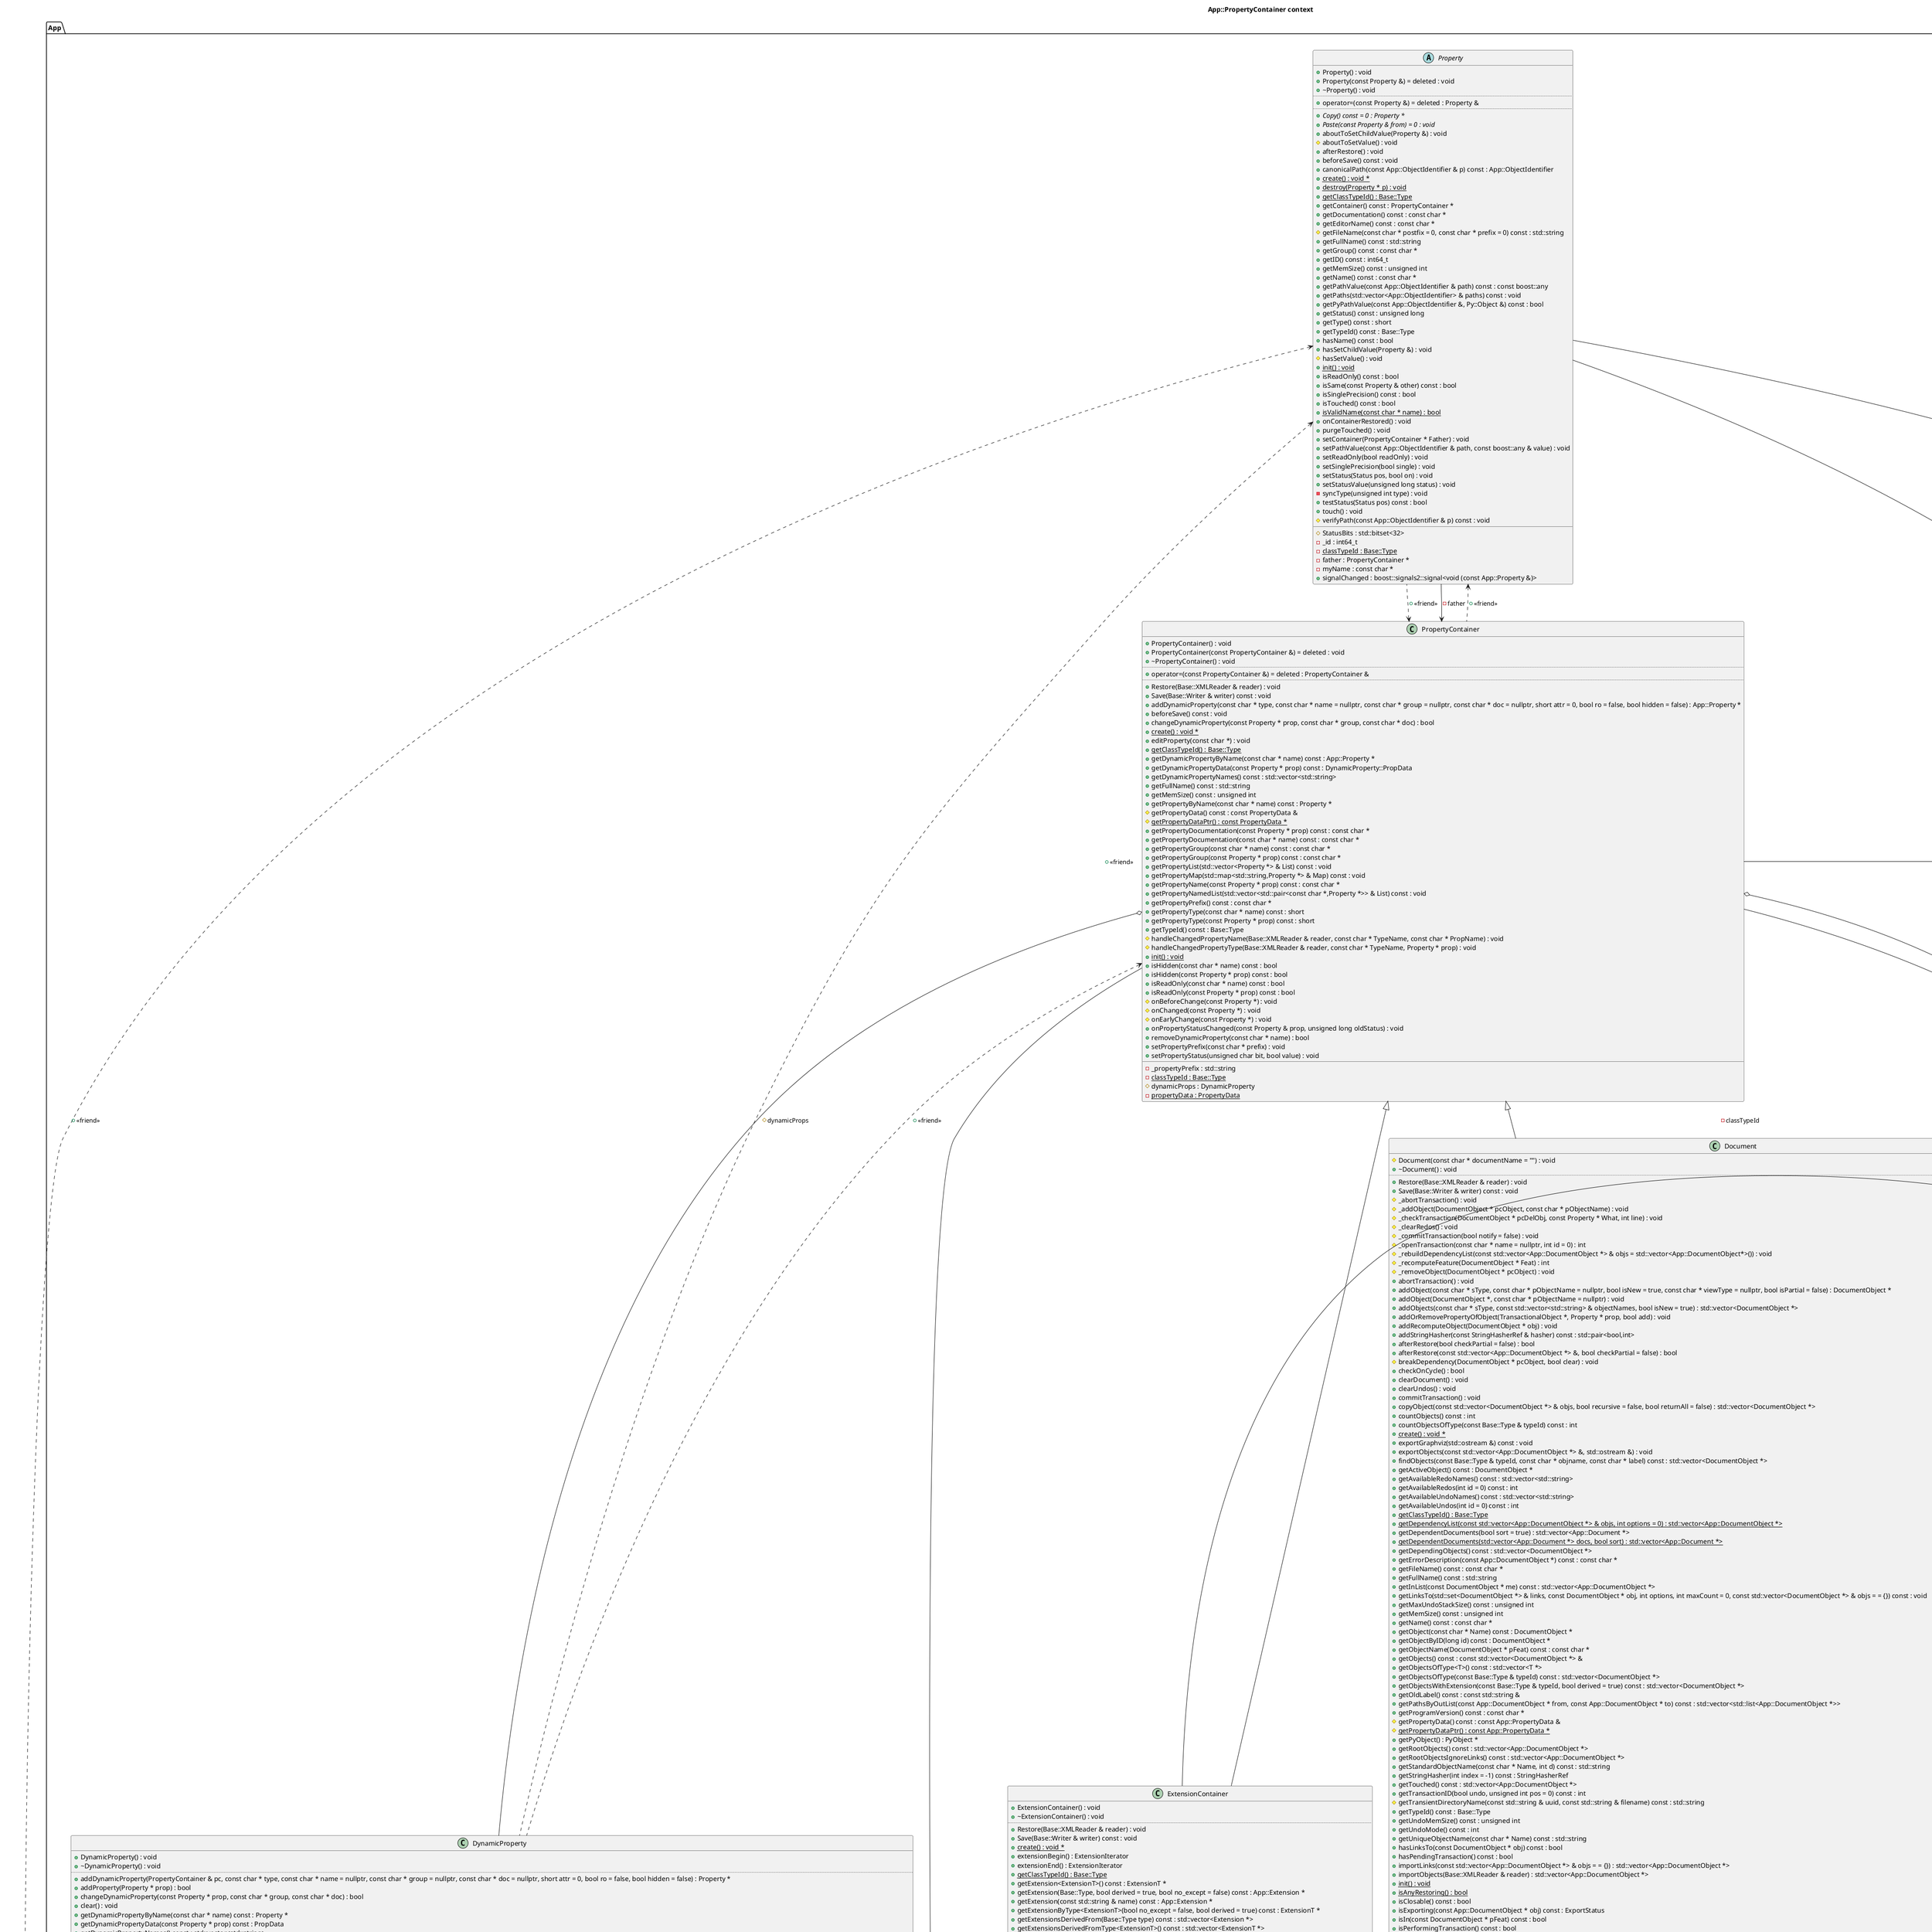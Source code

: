 @startuml
title App::PropertyContainer context
package [std] as C_0009971158671206323968 {
class "basic_string<char>" as C_0001275076681856179721
class C_0001275076681856179721 [[https://github.com/FreeCAD/FreeCAD/blob/2fcc5317fe3aee96ca73475986a577719fc78e20/src/Base/Type.h#L133{basic_string}]] {
__
}
}
package [Base] as C_0005614219575140048477 {
class "Type" as C_0010396699791746075194
class C_0010396699791746075194 [[https://github.com/FreeCAD/FreeCAD/blob/2fcc5317fe3aee96ca73475986a577719fc78e20/src/Base/Type.h#L80{Type}]] {
+Type(const Type & type) = default : void [[[https://github.com/FreeCAD/FreeCAD/blob/2fcc5317fe3aee96ca73475986a577719fc78e20/src/Base/Type.h#L84{Type}]]]
+Type(Type && type) = default : void [[[https://github.com/FreeCAD/FreeCAD/blob/2fcc5317fe3aee96ca73475986a577719fc78e20/src/Base/Type.h#L85{Type}]]]
+Type() = default : void [[[https://github.com/FreeCAD/FreeCAD/blob/2fcc5317fe3aee96ca73475986a577719fc78e20/src/Base/Type.h#L86{Type}]]]
+~Type() = default : void [[[https://github.com/FreeCAD/FreeCAD/blob/2fcc5317fe3aee96ca73475986a577719fc78e20/src/Base/Type.h#L88{~Type}]]]
..
+operator=(const Type & type) constexpr = default : Type & [[[https://github.com/FreeCAD/FreeCAD/blob/2fcc5317fe3aee96ca73475986a577719fc78e20/src/Base/Type.h#L119{operator=}]]]
+operator=(Type && type) constexpr = default : Type & [[[https://github.com/FreeCAD/FreeCAD/blob/2fcc5317fe3aee96ca73475986a577719fc78e20/src/Base/Type.h#L120{operator=}]]]
..
+operator!=(const Type & type) const : bool [[[https://github.com/FreeCAD/FreeCAD/blob/2fcc5317fe3aee96ca73475986a577719fc78e20/src/Base/Type.h#L122{operator!=}]]]
+operator<(const Type & type) const : bool [[[https://github.com/FreeCAD/FreeCAD/blob/2fcc5317fe3aee96ca73475986a577719fc78e20/src/Base/Type.h#L124{operator<}]]]
+operator<=(const Type & type) const : bool [[[https://github.com/FreeCAD/FreeCAD/blob/2fcc5317fe3aee96ca73475986a577719fc78e20/src/Base/Type.h#L125{operator<=}]]]
+operator==(const Type & type) const : bool [[[https://github.com/FreeCAD/FreeCAD/blob/2fcc5317fe3aee96ca73475986a577719fc78e20/src/Base/Type.h#L121{operator==}]]]
+operator>(const Type & type) const : bool [[[https://github.com/FreeCAD/FreeCAD/blob/2fcc5317fe3aee96ca73475986a577719fc78e20/src/Base/Type.h#L127{operator>}]]]
+operator>=(const Type & type) const : bool [[[https://github.com/FreeCAD/FreeCAD/blob/2fcc5317fe3aee96ca73475986a577719fc78e20/src/Base/Type.h#L126{operator>=}]]]
..
{static} +badType() : Type [[[https://github.com/FreeCAD/FreeCAD/blob/2fcc5317fe3aee96ca73475986a577719fc78e20/src/Base/Type.h#L129{badType}]]]
+canInstantiate() const : bool [[[https://github.com/FreeCAD/FreeCAD/blob/2fcc5317fe3aee96ca73475986a577719fc78e20/src/Base/Type.h#L93{canInstantiate}]]]
+createInstance() : void * [[[https://github.com/FreeCAD/FreeCAD/blob/2fcc5317fe3aee96ca73475986a577719fc78e20/src/Base/Type.h#L91{createInstance}]]]
{static} +createInstanceByName(const char * TypeName, bool bLoadModule = false) : void * [[[https://github.com/FreeCAD/FreeCAD/blob/2fcc5317fe3aee96ca73475986a577719fc78e20/src/Base/Type.h#L95{createInstanceByName}]]]
{static} +createType(const Type & parent, const char * name, instantiationMethod method = nullptr) : Type [[[https://github.com/FreeCAD/FreeCAD/blob/2fcc5317fe3aee96ca73475986a577719fc78e20/src/Base/Type.h#L114{createType}]]]
{static} +destruct() : void [[[https://github.com/FreeCAD/FreeCAD/blob/2fcc5317fe3aee96ca73475986a577719fc78e20/src/Base/Type.h#L131{destruct}]]]
{static} +fromKey(unsigned int key) : Type [[[https://github.com/FreeCAD/FreeCAD/blob/2fcc5317fe3aee96ca73475986a577719fc78e20/src/Base/Type.h#L101{fromKey}]]]
{static} +fromName(const char * name) : Type [[[https://github.com/FreeCAD/FreeCAD/blob/2fcc5317fe3aee96ca73475986a577719fc78e20/src/Base/Type.h#L100{fromName}]]]
{static} +getAllDerivedFrom(const Type & type, std::vector<Type> & List) : int [[[https://github.com/FreeCAD/FreeCAD/blob/2fcc5317fe3aee96ca73475986a577719fc78e20/src/Base/Type.h#L106{getAllDerivedFrom}]]]
+getKey() const : unsigned int [[[https://github.com/FreeCAD/FreeCAD/blob/2fcc5317fe3aee96ca73475986a577719fc78e20/src/Base/Type.h#L116{getKey}]]]
{static} +getModuleName(const char * ClassName) : std::string [[[https://github.com/FreeCAD/FreeCAD/blob/2fcc5317fe3aee96ca73475986a577719fc78e20/src/Base/Type.h#L133{getModuleName}]]]
+getName() const : const char * [[[https://github.com/FreeCAD/FreeCAD/blob/2fcc5317fe3aee96ca73475986a577719fc78e20/src/Base/Type.h#L102{getName}]]]
{static} +getNumTypes() : int [[[https://github.com/FreeCAD/FreeCAD/blob/2fcc5317fe3aee96ca73475986a577719fc78e20/src/Base/Type.h#L111{getNumTypes}]]]
+getParent() const : Type [[[https://github.com/FreeCAD/FreeCAD/blob/2fcc5317fe3aee96ca73475986a577719fc78e20/src/Base/Type.h#L103{getParent}]]]
{static} +getTypeIfDerivedFrom(const char * name, const Type & parent, bool bLoadModule = false) : Type [[[https://github.com/FreeCAD/FreeCAD/blob/2fcc5317fe3aee96ca73475986a577719fc78e20/src/Base/Type.h#L109{getTypeIfDerivedFrom}]]]
{static} +importModule(const char * TypeName) : void [[[https://github.com/FreeCAD/FreeCAD/blob/2fcc5317fe3aee96ca73475986a577719fc78e20/src/Base/Type.h#L96{importModule}]]]
{static} +init() : void [[[https://github.com/FreeCAD/FreeCAD/blob/2fcc5317fe3aee96ca73475986a577719fc78e20/src/Base/Type.h#L130{init}]]]
+isBad() const : bool [[[https://github.com/FreeCAD/FreeCAD/blob/2fcc5317fe3aee96ca73475986a577719fc78e20/src/Base/Type.h#L117{isBad}]]]
+isDerivedFrom(const Type & type) const : bool [[[https://github.com/FreeCAD/FreeCAD/blob/2fcc5317fe3aee96ca73475986a577719fc78e20/src/Base/Type.h#L104{isDerivedFrom}]]]
__
-index : unsigned int [[[https://github.com/FreeCAD/FreeCAD/blob/2fcc5317fe3aee96ca73475986a577719fc78e20/src/Base/Type.h#L137{index}]]]
{static} -loadModuleSet : std::set<std::string> [[[https://github.com/FreeCAD/FreeCAD/blob/2fcc5317fe3aee96ca73475986a577719fc78e20/src/Base/Type.h#L141{loadModuleSet}]]]
{static} -typedata : std::vector<TypeData *> [[[https://github.com/FreeCAD/FreeCAD/blob/2fcc5317fe3aee96ca73475986a577719fc78e20/src/Base/Type.h#L140{typedata}]]]
{static} -typemap : std::map<std::string,unsigned int> [[[https://github.com/FreeCAD/FreeCAD/blob/2fcc5317fe3aee96ca73475986a577719fc78e20/src/Base/Type.h#L139{typemap}]]]
}
abstract "Persistence" as C_0011528780144950876692
abstract C_0011528780144950876692 [[https://github.com/FreeCAD/FreeCAD/blob/2fcc5317fe3aee96ca73475986a577719fc78e20/src/Base/Persistence.h#L36{Persistence}]] {
{abstract} +Restore(XMLReader &) = 0 : void [[[https://github.com/FreeCAD/FreeCAD/blob/2fcc5317fe3aee96ca73475986a577719fc78e20/src/Base/Persistence.h#L79{Restore}]]]
+RestoreDocFile(Reader &) : void [[[https://github.com/FreeCAD/FreeCAD/blob/2fcc5317fe3aee96ca73475986a577719fc78e20/src/Base/Persistence.h#L144{RestoreDocFile}]]]
{abstract} +Save(Writer &) const = 0 : void [[[https://github.com/FreeCAD/FreeCAD/blob/2fcc5317fe3aee96ca73475986a577719fc78e20/src/Base/Persistence.h#L63{Save}]]]
+SaveDocFile(Writer &) const : void [[[https://github.com/FreeCAD/FreeCAD/blob/2fcc5317fe3aee96ca73475986a577719fc78e20/src/Base/Persistence.h#L114{SaveDocFile}]]]
{static} +create() : void * [[[https://github.com/FreeCAD/FreeCAD/blob/2fcc5317fe3aee96ca73475986a577719fc78e20/src/Base/BaseClass.h#L40{create}]]]
+dumpToStream(std::ostream & stream, int compression) : void [[[https://github.com/FreeCAD/FreeCAD/blob/2fcc5317fe3aee96ca73475986a577719fc78e20/src/Base/Persistence.h#L149{dumpToStream}]]]
{static} +encodeAttribute(const std::string &) : std::string [[[https://github.com/FreeCAD/FreeCAD/blob/2fcc5317fe3aee96ca73475986a577719fc78e20/src/Base/Persistence.h#L146{encodeAttribute}]]]
{static} +getClassTypeId() : Base::Type [[[https://github.com/FreeCAD/FreeCAD/blob/2fcc5317fe3aee96ca73475986a577719fc78e20/src/Base/BaseClass.h#L37{getClassTypeId}]]]
{abstract} +getMemSize() const = 0 : unsigned int [[[https://github.com/FreeCAD/FreeCAD/blob/2fcc5317fe3aee96ca73475986a577719fc78e20/src/Base/Persistence.h#L46{getMemSize}]]]
+getTypeId() const : Base::Type [[[https://github.com/FreeCAD/FreeCAD/blob/2fcc5317fe3aee96ca73475986a577719fc78e20/src/Base/BaseClass.h#L38{getTypeId}]]]
{static} +init() : void [[[https://github.com/FreeCAD/FreeCAD/blob/2fcc5317fe3aee96ca73475986a577719fc78e20/src/Base/BaseClass.h#L39{init}]]]
-restoreFinished() : void [[[https://github.com/FreeCAD/FreeCAD/blob/2fcc5317fe3aee96ca73475986a577719fc78e20/src/Base/Persistence.h#L160{restoreFinished}]]]
+restoreFromStream(std::istream & stream) : void [[[https://github.com/FreeCAD/FreeCAD/blob/2fcc5317fe3aee96ca73475986a577719fc78e20/src/Base/Persistence.h#L152{restoreFromStream}]]]
__
{static} -classTypeId : Base::Type [[[https://github.com/FreeCAD/FreeCAD/blob/2fcc5317fe3aee96ca73475986a577719fc78e20/src/Base/BaseClass.h#L43{classTypeId}]]]
}
}
package [App] as C_0018282610363821501524 {
abstract "Property" as C_0010695310204690954695
abstract C_0010695310204690954695 [[https://github.com/FreeCAD/FreeCAD/blob/2fcc5317fe3aee96ca73475986a577719fc78e20/src/App/Property.h#L55{Property}]] {
+Property() : void [[[https://github.com/FreeCAD/FreeCAD/blob/2fcc5317fe3aee96ca73475986a577719fc78e20/src/App/Property.h#L104{Property}]]]
+Property(const Property &) = deleted : void [[[https://github.com/FreeCAD/FreeCAD/blob/2fcc5317fe3aee96ca73475986a577719fc78e20/src/App/Property.h#L297{Property}]]]
+~Property() : void [[[https://github.com/FreeCAD/FreeCAD/blob/2fcc5317fe3aee96ca73475986a577719fc78e20/src/App/Property.h#L105{~Property}]]]
..
+operator=(const Property &) = deleted : Property & [[[https://github.com/FreeCAD/FreeCAD/blob/2fcc5317fe3aee96ca73475986a577719fc78e20/src/App/Property.h#L298{operator=}]]]
..
{abstract} +Copy() const = 0 : Property * [[[https://github.com/FreeCAD/FreeCAD/blob/2fcc5317fe3aee96ca73475986a577719fc78e20/src/App/Property.h#L243{Copy}]]]
{abstract} +Paste(const Property & from) = 0 : void [[[https://github.com/FreeCAD/FreeCAD/blob/2fcc5317fe3aee96ca73475986a577719fc78e20/src/App/Property.h#L245{Paste}]]]
+aboutToSetChildValue(Property &) : void [[[https://github.com/FreeCAD/FreeCAD/blob/2fcc5317fe3aee96ca73475986a577719fc78e20/src/App/Property.h#L250{aboutToSetChildValue}]]]
#aboutToSetValue() : void [[[https://github.com/FreeCAD/FreeCAD/blob/2fcc5317fe3aee96ca73475986a577719fc78e20/src/App/Property.h#L287{aboutToSetValue}]]]
+afterRestore() : void [[[https://github.com/FreeCAD/FreeCAD/blob/2fcc5317fe3aee96ca73475986a577719fc78e20/src/App/Property.h#L193{afterRestore}]]]
+beforeSave() const : void [[[https://github.com/FreeCAD/FreeCAD/blob/2fcc5317fe3aee96ca73475986a577719fc78e20/src/App/Property.h#L265{beforeSave}]]]
+canonicalPath(const App::ObjectIdentifier & p) const : App::ObjectIdentifier [[[https://github.com/FreeCAD/FreeCAD/blob/2fcc5317fe3aee96ca73475986a577719fc78e20/src/App/Property.h#L168{canonicalPath}]]]
{static} +create() : void * [[[https://github.com/FreeCAD/FreeCAD/blob/2fcc5317fe3aee96ca73475986a577719fc78e20/src/Base/BaseClass.h#L52{create}]]]
{static} +destroy(Property * p) : void [[[https://github.com/FreeCAD/FreeCAD/blob/2fcc5317fe3aee96ca73475986a577719fc78e20/src/App/Property.h#L108{destroy}]]]
{static} +getClassTypeId() : Base::Type [[[https://github.com/FreeCAD/FreeCAD/blob/2fcc5317fe3aee96ca73475986a577719fc78e20/src/Base/BaseClass.h#L49{getClassTypeId}]]]
+getContainer() const : PropertyContainer * [[[https://github.com/FreeCAD/FreeCAD/blob/2fcc5317fe3aee96ca73475986a577719fc78e20/src/App/Property.h#L154{getContainer}]]]
+getDocumentation() const : const char * [[[https://github.com/FreeCAD/FreeCAD/blob/2fcc5317fe3aee96ca73475986a577719fc78e20/src/App/Property.h#L148{getDocumentation}]]]
+getEditorName() const : const char * [[[https://github.com/FreeCAD/FreeCAD/blob/2fcc5317fe3aee96ca73475986a577719fc78e20/src/App/Property.h#L139{getEditorName}]]]
#getFileName(const char * postfix = 0, const char * prefix = 0) const : std::string [[[https://github.com/FreeCAD/FreeCAD/blob/2fcc5317fe3aee96ca73475986a577719fc78e20/src/App/Property.h#L293{getFileName}]]]
+getFullName() const : std::string [[[https://github.com/FreeCAD/FreeCAD/blob/2fcc5317fe3aee96ca73475986a577719fc78e20/src/App/Property.h#L136{getFullName}]]]
+getGroup() const : const char * [[[https://github.com/FreeCAD/FreeCAD/blob/2fcc5317fe3aee96ca73475986a577719fc78e20/src/App/Property.h#L145{getGroup}]]]
+getID() const : int64_t [[[https://github.com/FreeCAD/FreeCAD/blob/2fcc5317fe3aee96ca73475986a577719fc78e20/src/App/Property.h#L263{getID}]]]
+getMemSize() const : unsigned int [[[https://github.com/FreeCAD/FreeCAD/blob/2fcc5317fe3aee96ca73475986a577719fc78e20/src/App/Property.h#L116{getMemSize}]]]
+getName() const : const char * [[[https://github.com/FreeCAD/FreeCAD/blob/2fcc5317fe3aee96ca73475986a577719fc78e20/src/App/Property.h#L125{getName}]]]
+getPathValue(const App::ObjectIdentifier & path) const : const boost::any [[[https://github.com/FreeCAD/FreeCAD/blob/2fcc5317fe3aee96ca73475986a577719fc78e20/src/App/Property.h#L160{getPathValue}]]]
+getPaths(std::vector<App::ObjectIdentifier> & paths) const : void [[[https://github.com/FreeCAD/FreeCAD/blob/2fcc5317fe3aee96ca73475986a577719fc78e20/src/App/Property.h#L171{getPaths}]]]
+getPyPathValue(const App::ObjectIdentifier &, Py::Object &) const : bool [[[https://github.com/FreeCAD/FreeCAD/blob/2fcc5317fe3aee96ca73475986a577719fc78e20/src/App/Property.h#L163{getPyPathValue}]]]
+getStatus() const : unsigned long [[[https://github.com/FreeCAD/FreeCAD/blob/2fcc5317fe3aee96ca73475986a577719fc78e20/src/App/Property.h#L218{getStatus}]]]
+getType() const : short [[[https://github.com/FreeCAD/FreeCAD/blob/2fcc5317fe3aee96ca73475986a577719fc78e20/src/App/Property.h#L142{getType}]]]
+getTypeId() const : Base::Type [[[https://github.com/FreeCAD/FreeCAD/blob/2fcc5317fe3aee96ca73475986a577719fc78e20/src/Base/BaseClass.h#L50{getTypeId}]]]
+hasName() const : bool [[[https://github.com/FreeCAD/FreeCAD/blob/2fcc5317fe3aee96ca73475986a577719fc78e20/src/App/Property.h#L129{hasName}]]]
+hasSetChildValue(Property &) : void [[[https://github.com/FreeCAD/FreeCAD/blob/2fcc5317fe3aee96ca73475986a577719fc78e20/src/App/Property.h#L248{hasSetChildValue}]]]
#hasSetValue() : void [[[https://github.com/FreeCAD/FreeCAD/blob/2fcc5317fe3aee96ca73475986a577719fc78e20/src/App/Property.h#L285{hasSetValue}]]]
{static} +init() : void [[[https://github.com/FreeCAD/FreeCAD/blob/2fcc5317fe3aee96ca73475986a577719fc78e20/src/Base/BaseClass.h#L51{init}]]]
+isReadOnly() const : bool [[[https://github.com/FreeCAD/FreeCAD/blob/2fcc5317fe3aee96ca73475986a577719fc78e20/src/App/Property.h#L228{isReadOnly}]]]
+isSame(const Property & other) const : bool [[[https://github.com/FreeCAD/FreeCAD/blob/2fcc5317fe3aee96ca73475986a577719fc78e20/src/App/Property.h#L253{isSame}]]]
+isSinglePrecision() const : bool [[[https://github.com/FreeCAD/FreeCAD/blob/2fcc5317fe3aee96ca73475986a577719fc78e20/src/App/Property.h#L237{isSinglePrecision}]]]
+isTouched() const : bool [[[https://github.com/FreeCAD/FreeCAD/blob/2fcc5317fe3aee96ca73475986a577719fc78e20/src/App/Property.h#L210{isTouched}]]]
{static} +isValidName(const char * name) : bool [[[https://github.com/FreeCAD/FreeCAD/blob/2fcc5317fe3aee96ca73475986a577719fc78e20/src/App/Property.h#L134{isValidName}]]]
+onContainerRestored() : void [[[https://github.com/FreeCAD/FreeCAD/blob/2fcc5317fe3aee96ca73475986a577719fc78e20/src/App/Property.h#L202{onContainerRestored}]]]
+purgeTouched() : void [[[https://github.com/FreeCAD/FreeCAD/blob/2fcc5317fe3aee96ca73475986a577719fc78e20/src/App/Property.h#L214{purgeTouched}]]]
+setContainer(PropertyContainer * Father) : void [[[https://github.com/FreeCAD/FreeCAD/blob/2fcc5317fe3aee96ca73475986a577719fc78e20/src/App/Property.h#L151{setContainer}]]]
+setPathValue(const App::ObjectIdentifier & path, const boost::any & value) : void [[[https://github.com/FreeCAD/FreeCAD/blob/2fcc5317fe3aee96ca73475986a577719fc78e20/src/App/Property.h#L157{setPathValue}]]]
+setReadOnly(bool readOnly) : void [[[https://github.com/FreeCAD/FreeCAD/blob/2fcc5317fe3aee96ca73475986a577719fc78e20/src/App/Property.h#L227{setReadOnly}]]]
+setSinglePrecision(bool single) : void [[[https://github.com/FreeCAD/FreeCAD/blob/2fcc5317fe3aee96ca73475986a577719fc78e20/src/App/Property.h#L233{setSinglePrecision}]]]
+setStatus(Status pos, bool on) : void [[[https://github.com/FreeCAD/FreeCAD/blob/2fcc5317fe3aee96ca73475986a577719fc78e20/src/App/Property.h#L224{setStatus}]]]
+setStatusValue(unsigned long status) : void [[[https://github.com/FreeCAD/FreeCAD/blob/2fcc5317fe3aee96ca73475986a577719fc78e20/src/App/Property.h#L225{setStatusValue}]]]
-syncType(unsigned int type) : void [[[https://github.com/FreeCAD/FreeCAD/blob/2fcc5317fe3aee96ca73475986a577719fc78e20/src/App/Property.h#L302{syncType}]]]
+testStatus(Status pos) const : bool [[[https://github.com/FreeCAD/FreeCAD/blob/2fcc5317fe3aee96ca73475986a577719fc78e20/src/App/Property.h#L221{testStatus}]]]
+touch() : void [[[https://github.com/FreeCAD/FreeCAD/blob/2fcc5317fe3aee96ca73475986a577719fc78e20/src/App/Property.h#L208{touch}]]]
#verifyPath(const App::ObjectIdentifier & p) const : void [[[https://github.com/FreeCAD/FreeCAD/blob/2fcc5317fe3aee96ca73475986a577719fc78e20/src/App/Property.h#L290{verifyPath}]]]
__
#StatusBits : std::bitset<32> [[[https://github.com/FreeCAD/FreeCAD/blob/2fcc5317fe3aee96ca73475986a577719fc78e20/src/App/Property.h#L281{StatusBits}]]]
-_id : int64_t [[[https://github.com/FreeCAD/FreeCAD/blob/2fcc5317fe3aee96ca73475986a577719fc78e20/src/App/Property.h#L307{_id}]]]
{static} -classTypeId : Base::Type [[[https://github.com/FreeCAD/FreeCAD/blob/2fcc5317fe3aee96ca73475986a577719fc78e20/src/Base/BaseClass.h#L55{classTypeId}]]]
-father : PropertyContainer * [[[https://github.com/FreeCAD/FreeCAD/blob/2fcc5317fe3aee96ca73475986a577719fc78e20/src/App/Property.h#L305{father}]]]
-myName : const char * [[[https://github.com/FreeCAD/FreeCAD/blob/2fcc5317fe3aee96ca73475986a577719fc78e20/src/App/Property.h#L306{myName}]]]
+signalChanged : boost::signals2::signal<void (const App::Property &)> [[[https://github.com/FreeCAD/FreeCAD/blob/2fcc5317fe3aee96ca73475986a577719fc78e20/src/App/Property.h#L310{signalChanged}]]]
}
class "DynamicProperty" as C_0006995009966221590167
class C_0006995009966221590167 [[https://github.com/FreeCAD/FreeCAD/blob/2fcc5317fe3aee96ca73475986a577719fc78e20/src/App/DynamicProperty.h#L67{DynamicProperty}]] {
+DynamicProperty() : void [[[https://github.com/FreeCAD/FreeCAD/blob/2fcc5317fe3aee96ca73475986a577719fc78e20/src/App/DynamicProperty.h#L70{DynamicProperty}]]]
+~DynamicProperty() : void [[[https://github.com/FreeCAD/FreeCAD/blob/2fcc5317fe3aee96ca73475986a577719fc78e20/src/App/DynamicProperty.h#L71{~DynamicProperty}]]]
..
+addDynamicProperty(PropertyContainer & pc, const char * type, const char * name = nullptr, const char * group = nullptr, const char * doc = nullptr, short attr = 0, bool ro = false, bool hidden = false) : Property * [[[https://github.com/FreeCAD/FreeCAD/blob/2fcc5317fe3aee96ca73475986a577719fc78e20/src/App/DynamicProperty.h#L100{addDynamicProperty}]]]
+addProperty(Property * prop) : bool [[[https://github.com/FreeCAD/FreeCAD/blob/2fcc5317fe3aee96ca73475986a577719fc78e20/src/App/DynamicProperty.h#L108{addProperty}]]]
+changeDynamicProperty(const Property * prop, const char * group, const char * doc) : bool [[[https://github.com/FreeCAD/FreeCAD/blob/2fcc5317fe3aee96ca73475986a577719fc78e20/src/App/DynamicProperty.h#L172{changeDynamicProperty}]]]
+clear() : void [[[https://github.com/FreeCAD/FreeCAD/blob/2fcc5317fe3aee96ca73475986a577719fc78e20/src/App/DynamicProperty.h#L139{clear}]]]
+getDynamicPropertyByName(const char * name) const : Property * [[[https://github.com/FreeCAD/FreeCAD/blob/2fcc5317fe3aee96ca73475986a577719fc78e20/src/App/DynamicProperty.h#L82{getDynamicPropertyByName}]]]
+getDynamicPropertyData(const Property * prop) const : PropData [[[https://github.com/FreeCAD/FreeCAD/blob/2fcc5317fe3aee96ca73475986a577719fc78e20/src/App/DynamicProperty.h#L170{getDynamicPropertyData}]]]
+getDynamicPropertyNames() const : std::vector<std::string> [[[https://github.com/FreeCAD/FreeCAD/blob/2fcc5317fe3aee96ca73475986a577719fc78e20/src/App/DynamicProperty.h#L117{getDynamicPropertyNames}]]]
+getPropertyDocumentation(const Property * prop) const : const char * [[[https://github.com/FreeCAD/FreeCAD/blob/2fcc5317fe3aee96ca73475986a577719fc78e20/src/App/DynamicProperty.h#L133{getPropertyDocumentation}]]]
+getPropertyDocumentation(const char * name) const : const char * [[[https://github.com/FreeCAD/FreeCAD/blob/2fcc5317fe3aee96ca73475986a577719fc78e20/src/App/DynamicProperty.h#L135{getPropertyDocumentation}]]]
+getPropertyGroup(const Property * prop) const : const char * [[[https://github.com/FreeCAD/FreeCAD/blob/2fcc5317fe3aee96ca73475986a577719fc78e20/src/App/DynamicProperty.h#L129{getPropertyGroup}]]]
+getPropertyGroup(const char * name) const : const char * [[[https://github.com/FreeCAD/FreeCAD/blob/2fcc5317fe3aee96ca73475986a577719fc78e20/src/App/DynamicProperty.h#L131{getPropertyGroup}]]]
+getPropertyList(std::vector<Property *> & List) const : void [[[https://github.com/FreeCAD/FreeCAD/blob/2fcc5317fe3aee96ca73475986a577719fc78e20/src/App/DynamicProperty.h#L76{getPropertyList}]]]
+getPropertyMap(std::map<std::string,Property *> & Map) const : void [[[https://github.com/FreeCAD/FreeCAD/blob/2fcc5317fe3aee96ca73475986a577719fc78e20/src/App/DynamicProperty.h#L80{getPropertyMap}]]]
+getPropertyName(const Property * prop) const : const char * [[[https://github.com/FreeCAD/FreeCAD/blob/2fcc5317fe3aee96ca73475986a577719fc78e20/src/App/DynamicProperty.h#L119{getPropertyName}]]]
+getPropertyNamedList(std::vector<std::pair<const char *,Property *>> & List) const : void [[[https://github.com/FreeCAD/FreeCAD/blob/2fcc5317fe3aee96ca73475986a577719fc78e20/src/App/DynamicProperty.h#L78{getPropertyNamedList}]]]
+getPropertyType(const char * name) const : short [[[https://github.com/FreeCAD/FreeCAD/blob/2fcc5317fe3aee96ca73475986a577719fc78e20/src/App/DynamicProperty.h#L127{getPropertyType}]]]
+getPropertyType(const Property * prop) const : short [[[https://github.com/FreeCAD/FreeCAD/blob/2fcc5317fe3aee96ca73475986a577719fc78e20/src/App/DynamicProperty.h#L125{getPropertyType}]]]
-getUniquePropertyName(PropertyContainer & pc, const char * Name) const : std::string [[[https://github.com/FreeCAD/FreeCAD/blob/2fcc5317fe3aee96ca73475986a577719fc78e20/src/App/DynamicProperty.h#L175{getUniquePropertyName}]]]
+removeDynamicProperty(const char * name) : bool [[[https://github.com/FreeCAD/FreeCAD/blob/2fcc5317fe3aee96ca73475986a577719fc78e20/src/App/DynamicProperty.h#L113{removeDynamicProperty}]]]
+removeProperty(const Property * prop) : bool [[[https://github.com/FreeCAD/FreeCAD/blob/2fcc5317fe3aee96ca73475986a577719fc78e20/src/App/DynamicProperty.h#L115{removeProperty}]]]
+restore(PropertyContainer & pc, const char * PropName, const char * TypeName, Base::XMLReader & reader) : Property * [[[https://github.com/FreeCAD/FreeCAD/blob/2fcc5317fe3aee96ca73475986a577719fc78e20/src/App/DynamicProperty.h#L146{restore}]]]
+save(const Property * prop, Base::Writer & writer) const : void [[[https://github.com/FreeCAD/FreeCAD/blob/2fcc5317fe3aee96ca73475986a577719fc78e20/src/App/DynamicProperty.h#L144{save}]]]
+size() const : size_t [[[https://github.com/FreeCAD/FreeCAD/blob/2fcc5317fe3aee96ca73475986a577719fc78e20/src/App/DynamicProperty.h#L142{size}]]]
__
-props : bmi::multi_index_container<PropData,bmi::indexed_by<bmi::hashed_unique<bmi::const_mem_fun<PropData,const char *,&PropData::getName>,CStringHasher,CStringHasher>,bmi::hashed_unique<bmi::member<PropData,Property *,&PropData::property>>>> [[[https://github.com/FreeCAD/FreeCAD/blob/2fcc5317fe3aee96ca73475986a577719fc78e20/src/App/DynamicProperty.h#L190{props}]]]
}
class "PropertyData" as C_0008521121395702379220
class C_0008521121395702379220 [[https://github.com/FreeCAD/FreeCAD/blob/2fcc5317fe3aee96ca73475986a577719fc78e20/src/App/PropertyContainer.h#L58{PropertyData}]] {
+addProperty(OffsetBase offsetBase, const char * PropName, Property * Prop, const char * PropertyGroup = nullptr, PropertyType  = Prop_None, const char * PropertyDocu = nullptr) : void [[[https://github.com/FreeCAD/FreeCAD/blob/2fcc5317fe3aee96ca73475986a577719fc78e20/src/App/PropertyContainer.h#L118{addProperty}]]]
+findProperty(OffsetBase offsetBase, const char * PropName) const : const PropertySpec * [[[https://github.com/FreeCAD/FreeCAD/blob/2fcc5317fe3aee96ca73475986a577719fc78e20/src/App/PropertyContainer.h#L120{findProperty}]]]
+findProperty(OffsetBase offsetBase, const Property * prop) const : const PropertySpec * [[[https://github.com/FreeCAD/FreeCAD/blob/2fcc5317fe3aee96ca73475986a577719fc78e20/src/App/PropertyContainer.h#L121{findProperty}]]]
+getDocumentation(OffsetBase offsetBase, const char * name) const : const char * [[[https://github.com/FreeCAD/FreeCAD/blob/2fcc5317fe3aee96ca73475986a577719fc78e20/src/App/PropertyContainer.h#L128{getDocumentation}]]]
+getDocumentation(OffsetBase offsetBase, const Property * prop) const : const char * [[[https://github.com/FreeCAD/FreeCAD/blob/2fcc5317fe3aee96ca73475986a577719fc78e20/src/App/PropertyContainer.h#L129{getDocumentation}]]]
+getGroup(OffsetBase offsetBase, const char * name) const : const char * [[[https://github.com/FreeCAD/FreeCAD/blob/2fcc5317fe3aee96ca73475986a577719fc78e20/src/App/PropertyContainer.h#L126{getGroup}]]]
+getGroup(OffsetBase offsetBase, const Property * prop) const : const char * [[[https://github.com/FreeCAD/FreeCAD/blob/2fcc5317fe3aee96ca73475986a577719fc78e20/src/App/PropertyContainer.h#L127{getGroup}]]]
+getName(OffsetBase offsetBase, const Property * prop) const : const char * [[[https://github.com/FreeCAD/FreeCAD/blob/2fcc5317fe3aee96ca73475986a577719fc78e20/src/App/PropertyContainer.h#L123{getName}]]]
+getPropertyByName(OffsetBase offsetBase, const char * name) const : Property * [[[https://github.com/FreeCAD/FreeCAD/blob/2fcc5317fe3aee96ca73475986a577719fc78e20/src/App/PropertyContainer.h#L131{getPropertyByName}]]]
+getPropertyList(OffsetBase offsetBase, std::vector<Property *> & List) const : void [[[https://github.com/FreeCAD/FreeCAD/blob/2fcc5317fe3aee96ca73475986a577719fc78e20/src/App/PropertyContainer.h#L133{getPropertyList}]]]
+getPropertyMap(OffsetBase offsetBase, std::map<std::string,Property *> & Map) const : void [[[https://github.com/FreeCAD/FreeCAD/blob/2fcc5317fe3aee96ca73475986a577719fc78e20/src/App/PropertyContainer.h#L132{getPropertyMap}]]]
+getPropertyNamedList(OffsetBase offsetBase, std::vector<std::pair<const char *,Property *>> & List) const : void [[[https://github.com/FreeCAD/FreeCAD/blob/2fcc5317fe3aee96ca73475986a577719fc78e20/src/App/PropertyContainer.h#L134{getPropertyNamedList}]]]
+getType(OffsetBase offsetBase, const Property * prop) const : short [[[https://github.com/FreeCAD/FreeCAD/blob/2fcc5317fe3aee96ca73475986a577719fc78e20/src/App/PropertyContainer.h#L124{getType}]]]
+getType(OffsetBase offsetBase, const char * name) const : short [[[https://github.com/FreeCAD/FreeCAD/blob/2fcc5317fe3aee96ca73475986a577719fc78e20/src/App/PropertyContainer.h#L125{getType}]]]
+merge(PropertyData * other = nullptr) const : void [[[https://github.com/FreeCAD/FreeCAD/blob/2fcc5317fe3aee96ca73475986a577719fc78e20/src/App/PropertyContainer.h#L136{merge}]]]
+split(PropertyData * other) : void [[[https://github.com/FreeCAD/FreeCAD/blob/2fcc5317fe3aee96ca73475986a577719fc78e20/src/App/PropertyContainer.h#L137{split}]]]
__
+parentMerged : bool [[[https://github.com/FreeCAD/FreeCAD/blob/2fcc5317fe3aee96ca73475986a577719fc78e20/src/App/PropertyContainer.h#L114{parentMerged}]]]
+parentPropertyData : const PropertyData * [[[https://github.com/FreeCAD/FreeCAD/blob/2fcc5317fe3aee96ca73475986a577719fc78e20/src/App/PropertyContainer.h#L116{parentPropertyData}]]]
+propertyData : bmi::multi_index_container<PropertySpec,bmi::indexed_by<bmi::sequenced<>,bmi::hashed_unique<bmi::member<PropertySpec,const char *,&PropertySpec::Name>,CStringHasher,CStringHasher>,bmi::hashed_unique<bmi::member<PropertySpec,short,&PropertySpec::Offset>>>> [[[https://github.com/FreeCAD/FreeCAD/blob/2fcc5317fe3aee96ca73475986a577719fc78e20/src/App/PropertyContainer.h#L112{propertyData}]]]
}
class "PropertyContainer" as C_0011434723455086278527
class C_0011434723455086278527 [[https://github.com/FreeCAD/FreeCAD/blob/2fcc5317fe3aee96ca73475986a577719fc78e20/src/App/PropertyContainer.h#L143{PropertyContainer}]] {
+PropertyContainer() : void [[[https://github.com/FreeCAD/FreeCAD/blob/2fcc5317fe3aee96ca73475986a577719fc78e20/src/App/PropertyContainer.h#L153{PropertyContainer}]]]
+PropertyContainer(const PropertyContainer &) = deleted : void [[[https://github.com/FreeCAD/FreeCAD/blob/2fcc5317fe3aee96ca73475986a577719fc78e20/src/App/PropertyContainer.h#L261{PropertyContainer}]]]
+~PropertyContainer() : void [[[https://github.com/FreeCAD/FreeCAD/blob/2fcc5317fe3aee96ca73475986a577719fc78e20/src/App/PropertyContainer.h#L159{~PropertyContainer}]]]
..
+operator=(const PropertyContainer &) = deleted : PropertyContainer & [[[https://github.com/FreeCAD/FreeCAD/blob/2fcc5317fe3aee96ca73475986a577719fc78e20/src/App/PropertyContainer.h#L262{operator=}]]]
..
+Restore(Base::XMLReader & reader) : void [[[https://github.com/FreeCAD/FreeCAD/blob/2fcc5317fe3aee96ca73475986a577719fc78e20/src/App/PropertyContainer.h#L224{Restore}]]]
+Save(Base::Writer & writer) const : void [[[https://github.com/FreeCAD/FreeCAD/blob/2fcc5317fe3aee96ca73475986a577719fc78e20/src/App/PropertyContainer.h#L223{Save}]]]
+addDynamicProperty(const char * type, const char * name = nullptr, const char * group = nullptr, const char * doc = nullptr, short attr = 0, bool ro = false, bool hidden = false) : App::Property * [[[https://github.com/FreeCAD/FreeCAD/blob/2fcc5317fe3aee96ca73475986a577719fc78e20/src/App/PropertyContainer.h#L198{addDynamicProperty}]]]
+beforeSave() const : void [[[https://github.com/FreeCAD/FreeCAD/blob/2fcc5317fe3aee96ca73475986a577719fc78e20/src/App/PropertyContainer.h#L225{beforeSave}]]]
+changeDynamicProperty(const Property * prop, const char * group, const char * doc) : bool [[[https://github.com/FreeCAD/FreeCAD/blob/2fcc5317fe3aee96ca73475986a577719fc78e20/src/App/PropertyContainer.h#L207{changeDynamicProperty}]]]
{static} +create() : void * [[[https://github.com/FreeCAD/FreeCAD/blob/2fcc5317fe3aee96ca73475986a577719fc78e20/src/Base/BaseClass.h#L52{create}]]]
+editProperty(const char *) : void [[[https://github.com/FreeCAD/FreeCAD/blob/2fcc5317fe3aee96ca73475986a577719fc78e20/src/App/PropertyContainer.h#L227{editProperty}]]]
{static} +getClassTypeId() : Base::Type [[[https://github.com/FreeCAD/FreeCAD/blob/2fcc5317fe3aee96ca73475986a577719fc78e20/src/Base/BaseClass.h#L49{getClassTypeId}]]]
+getDynamicPropertyByName(const char * name) const : App::Property * [[[https://github.com/FreeCAD/FreeCAD/blob/2fcc5317fe3aee96ca73475986a577719fc78e20/src/App/PropertyContainer.h#L217{getDynamicPropertyByName}]]]
+getDynamicPropertyData(const Property * prop) const : DynamicProperty::PropData [[[https://github.com/FreeCAD/FreeCAD/blob/2fcc5317fe3aee96ca73475986a577719fc78e20/src/App/PropertyContainer.h#L203{getDynamicPropertyData}]]]
+getDynamicPropertyNames() const : std::vector<std::string> [[[https://github.com/FreeCAD/FreeCAD/blob/2fcc5317fe3aee96ca73475986a577719fc78e20/src/App/PropertyContainer.h#L214{getDynamicPropertyNames}]]]
+getFullName() const : std::string [[[https://github.com/FreeCAD/FreeCAD/blob/2fcc5317fe3aee96ca73475986a577719fc78e20/src/App/PropertyContainer.h#L163{getFullName}]]]
+getMemSize() const : unsigned int [[[https://github.com/FreeCAD/FreeCAD/blob/2fcc5317fe3aee96ca73475986a577719fc78e20/src/App/PropertyContainer.h#L161{getMemSize}]]]
+getPropertyByName(const char * name) const : Property * [[[https://github.com/FreeCAD/FreeCAD/blob/2fcc5317fe3aee96ca73475986a577719fc78e20/src/App/PropertyContainer.h#L166{getPropertyByName}]]]
#getPropertyData() const : const PropertyData & [[[https://github.com/FreeCAD/FreeCAD/blob/2fcc5317fe3aee96ca73475986a577719fc78e20/src/App/PropertyContainer.h#L254{getPropertyData}]]]
{static} #getPropertyDataPtr() : const PropertyData * [[[https://github.com/FreeCAD/FreeCAD/blob/2fcc5317fe3aee96ca73475986a577719fc78e20/src/App/PropertyContainer.h#L253{getPropertyDataPtr}]]]
+getPropertyDocumentation(const Property * prop) const : const char * [[[https://github.com/FreeCAD/FreeCAD/blob/2fcc5317fe3aee96ca73475986a577719fc78e20/src/App/PropertyContainer.h#L187{getPropertyDocumentation}]]]
+getPropertyDocumentation(const char * name) const : const char * [[[https://github.com/FreeCAD/FreeCAD/blob/2fcc5317fe3aee96ca73475986a577719fc78e20/src/App/PropertyContainer.h#L189{getPropertyDocumentation}]]]
+getPropertyGroup(const char * name) const : const char * [[[https://github.com/FreeCAD/FreeCAD/blob/2fcc5317fe3aee96ca73475986a577719fc78e20/src/App/PropertyContainer.h#L185{getPropertyGroup}]]]
+getPropertyGroup(const Property * prop) const : const char * [[[https://github.com/FreeCAD/FreeCAD/blob/2fcc5317fe3aee96ca73475986a577719fc78e20/src/App/PropertyContainer.h#L183{getPropertyGroup}]]]
+getPropertyList(std::vector<Property *> & List) const : void [[[https://github.com/FreeCAD/FreeCAD/blob/2fcc5317fe3aee96ca73475986a577719fc78e20/src/App/PropertyContainer.h#L172{getPropertyList}]]]
+getPropertyMap(std::map<std::string,Property *> & Map) const : void [[[https://github.com/FreeCAD/FreeCAD/blob/2fcc5317fe3aee96ca73475986a577719fc78e20/src/App/PropertyContainer.h#L170{getPropertyMap}]]]
+getPropertyName(const Property * prop) const : const char * [[[https://github.com/FreeCAD/FreeCAD/blob/2fcc5317fe3aee96ca73475986a577719fc78e20/src/App/PropertyContainer.h#L168{getPropertyName}]]]
+getPropertyNamedList(std::vector<std::pair<const char *,Property *>> & List) const : void [[[https://github.com/FreeCAD/FreeCAD/blob/2fcc5317fe3aee96ca73475986a577719fc78e20/src/App/PropertyContainer.h#L174{getPropertyNamedList}]]]
+getPropertyPrefix() const : const char * [[[https://github.com/FreeCAD/FreeCAD/blob/2fcc5317fe3aee96ca73475986a577719fc78e20/src/App/PropertyContainer.h#L229{getPropertyPrefix}]]]
+getPropertyType(const char * name) const : short [[[https://github.com/FreeCAD/FreeCAD/blob/2fcc5317fe3aee96ca73475986a577719fc78e20/src/App/PropertyContainer.h#L181{getPropertyType}]]]
+getPropertyType(const Property * prop) const : short [[[https://github.com/FreeCAD/FreeCAD/blob/2fcc5317fe3aee96ca73475986a577719fc78e20/src/App/PropertyContainer.h#L179{getPropertyType}]]]
+getTypeId() const : Base::Type [[[https://github.com/FreeCAD/FreeCAD/blob/2fcc5317fe3aee96ca73475986a577719fc78e20/src/Base/BaseClass.h#L50{getTypeId}]]]
#handleChangedPropertyName(Base::XMLReader & reader, const char * TypeName, const char * PropName) : void [[[https://github.com/FreeCAD/FreeCAD/blob/2fcc5317fe3aee96ca73475986a577719fc78e20/src/App/PropertyContainer.h#L256{handleChangedPropertyName}]]]
#handleChangedPropertyType(Base::XMLReader & reader, const char * TypeName, Property * prop) : void [[[https://github.com/FreeCAD/FreeCAD/blob/2fcc5317fe3aee96ca73475986a577719fc78e20/src/App/PropertyContainer.h#L257{handleChangedPropertyType}]]]
{static} +init() : void [[[https://github.com/FreeCAD/FreeCAD/blob/2fcc5317fe3aee96ca73475986a577719fc78e20/src/Base/BaseClass.h#L51{init}]]]
+isHidden(const char * name) const : bool [[[https://github.com/FreeCAD/FreeCAD/blob/2fcc5317fe3aee96ca73475986a577719fc78e20/src/App/PropertyContainer.h#L197{isHidden}]]]
+isHidden(const Property * prop) const : bool [[[https://github.com/FreeCAD/FreeCAD/blob/2fcc5317fe3aee96ca73475986a577719fc78e20/src/App/PropertyContainer.h#L195{isHidden}]]]
+isReadOnly(const char * name) const : bool [[[https://github.com/FreeCAD/FreeCAD/blob/2fcc5317fe3aee96ca73475986a577719fc78e20/src/App/PropertyContainer.h#L193{isReadOnly}]]]
+isReadOnly(const Property * prop) const : bool [[[https://github.com/FreeCAD/FreeCAD/blob/2fcc5317fe3aee96ca73475986a577719fc78e20/src/App/PropertyContainer.h#L191{isReadOnly}]]]
#onBeforeChange(const Property *) : void [[[https://github.com/FreeCAD/FreeCAD/blob/2fcc5317fe3aee96ca73475986a577719fc78e20/src/App/PropertyContainer.h#L250{onBeforeChange}]]]
#onChanged(const Property *) : void [[[https://github.com/FreeCAD/FreeCAD/blob/2fcc5317fe3aee96ca73475986a577719fc78e20/src/App/PropertyContainer.h#L248{onChanged}]]]
#onEarlyChange(const Property *) : void [[[https://github.com/FreeCAD/FreeCAD/blob/2fcc5317fe3aee96ca73475986a577719fc78e20/src/App/PropertyContainer.h#L246{onEarlyChange}]]]
+onPropertyStatusChanged(const Property & prop, unsigned long oldStatus) : void [[[https://github.com/FreeCAD/FreeCAD/blob/2fcc5317fe3aee96ca73475986a577719fc78e20/src/App/PropertyContainer.h#L221{onPropertyStatusChanged}]]]
+removeDynamicProperty(const char * name) : bool [[[https://github.com/FreeCAD/FreeCAD/blob/2fcc5317fe3aee96ca73475986a577719fc78e20/src/App/PropertyContainer.h#L211{removeDynamicProperty}]]]
+setPropertyPrefix(const char * prefix) : void [[[https://github.com/FreeCAD/FreeCAD/blob/2fcc5317fe3aee96ca73475986a577719fc78e20/src/App/PropertyContainer.h#L233{setPropertyPrefix}]]]
+setPropertyStatus(unsigned char bit, bool value) : void [[[https://github.com/FreeCAD/FreeCAD/blob/2fcc5317fe3aee96ca73475986a577719fc78e20/src/App/PropertyContainer.h#L176{setPropertyStatus}]]]
__
-_propertyPrefix : std::string [[[https://github.com/FreeCAD/FreeCAD/blob/2fcc5317fe3aee96ca73475986a577719fc78e20/src/App/PropertyContainer.h#L268{_propertyPrefix}]]]
{static} -classTypeId : Base::Type [[[https://github.com/FreeCAD/FreeCAD/blob/2fcc5317fe3aee96ca73475986a577719fc78e20/src/Base/BaseClass.h#L55{classTypeId}]]]
#dynamicProps : DynamicProperty [[[https://github.com/FreeCAD/FreeCAD/blob/2fcc5317fe3aee96ca73475986a577719fc78e20/src/App/PropertyContainer.h#L265{dynamicProps}]]]
{static} -propertyData : PropertyData [[[https://github.com/FreeCAD/FreeCAD/blob/2fcc5317fe3aee96ca73475986a577719fc78e20/src/App/PropertyContainer.h#L269{propertyData}]]]
}
class "ExtensionContainer" as C_0005435287129923806992
class C_0005435287129923806992 [[https://github.com/FreeCAD/FreeCAD/blob/2fcc5317fe3aee96ca73475986a577719fc78e20/src/App/ExtensionContainer.h#L110{ExtensionContainer}]] {
+ExtensionContainer() : void [[[https://github.com/FreeCAD/FreeCAD/blob/2fcc5317fe3aee96ca73475986a577719fc78e20/src/App/ExtensionContainer.h#L119{ExtensionContainer}]]]
+~ExtensionContainer() : void [[[https://github.com/FreeCAD/FreeCAD/blob/2fcc5317fe3aee96ca73475986a577719fc78e20/src/App/ExtensionContainer.h#L120{~ExtensionContainer}]]]
..
+Restore(Base::XMLReader & reader) : void [[[https://github.com/FreeCAD/FreeCAD/blob/2fcc5317fe3aee96ca73475986a577719fc78e20/src/App/ExtensionContainer.h#L187{Restore}]]]
+Save(Base::Writer & writer) const : void [[[https://github.com/FreeCAD/FreeCAD/blob/2fcc5317fe3aee96ca73475986a577719fc78e20/src/App/ExtensionContainer.h#L186{Save}]]]
{static} +create() : void * [[[https://github.com/FreeCAD/FreeCAD/blob/2fcc5317fe3aee96ca73475986a577719fc78e20/src/Base/BaseClass.h#L52{create}]]]
+extensionBegin() : ExtensionIterator [[[https://github.com/FreeCAD/FreeCAD/blob/2fcc5317fe3aee96ca73475986a577719fc78e20/src/App/ExtensionContainer.h#L155{extensionBegin}]]]
+extensionEnd() : ExtensionIterator [[[https://github.com/FreeCAD/FreeCAD/blob/2fcc5317fe3aee96ca73475986a577719fc78e20/src/App/ExtensionContainer.h#L156{extensionEnd}]]]
{static} +getClassTypeId() : Base::Type [[[https://github.com/FreeCAD/FreeCAD/blob/2fcc5317fe3aee96ca73475986a577719fc78e20/src/Base/BaseClass.h#L49{getClassTypeId}]]]
+getExtension<ExtensionT>() const : ExtensionT *
+getExtension(Base::Type, bool derived = true, bool no_except = false) const : App::Extension * [[[https://github.com/FreeCAD/FreeCAD/blob/2fcc5317fe3aee96ca73475986a577719fc78e20/src/App/ExtensionContainer.h#L128{getExtension}]]]
+getExtension(const std::string & name) const : App::Extension * [[[https://github.com/FreeCAD/FreeCAD/blob/2fcc5317fe3aee96ca73475986a577719fc78e20/src/App/ExtensionContainer.h#L130{getExtension}]]]
+getExtensionByType<ExtensionT>(bool no_except = false, bool derived = true) const : ExtensionT *
+getExtensionsDerivedFrom(Base::Type type) const : std::vector<Extension *> [[[https://github.com/FreeCAD/FreeCAD/blob/2fcc5317fe3aee96ca73475986a577719fc78e20/src/App/ExtensionContainer.h#L144{getExtensionsDerivedFrom}]]]
+getExtensionsDerivedFromType<ExtensionT>() const : std::vector<ExtensionT *>
+getPropertyByName(const char * name) const : Property * [[[https://github.com/FreeCAD/FreeCAD/blob/2fcc5317fe3aee96ca73475986a577719fc78e20/src/App/ExtensionContainer.h#L162{getPropertyByName}]]]
+getPropertyDocumentation(const char * name) const : const char * [[[https://github.com/FreeCAD/FreeCAD/blob/2fcc5317fe3aee96ca73475986a577719fc78e20/src/App/ExtensionContainer.h#L181{getPropertyDocumentation}]]]
+getPropertyDocumentation(const Property * prop) const : const char * [[[https://github.com/FreeCAD/FreeCAD/blob/2fcc5317fe3aee96ca73475986a577719fc78e20/src/App/ExtensionContainer.h#L179{getPropertyDocumentation}]]]
+getPropertyGroup(const char * name) const : const char * [[[https://github.com/FreeCAD/FreeCAD/blob/2fcc5317fe3aee96ca73475986a577719fc78e20/src/App/ExtensionContainer.h#L177{getPropertyGroup}]]]
+getPropertyGroup(const Property * prop) const : const char * [[[https://github.com/FreeCAD/FreeCAD/blob/2fcc5317fe3aee96ca73475986a577719fc78e20/src/App/ExtensionContainer.h#L175{getPropertyGroup}]]]
+getPropertyList(std::vector<Property *> & List) const : void [[[https://github.com/FreeCAD/FreeCAD/blob/2fcc5317fe3aee96ca73475986a577719fc78e20/src/App/ExtensionContainer.h#L168{getPropertyList}]]]
+getPropertyMap(std::map<std::string,Property *> & Map) const : void [[[https://github.com/FreeCAD/FreeCAD/blob/2fcc5317fe3aee96ca73475986a577719fc78e20/src/App/ExtensionContainer.h#L166{getPropertyMap}]]]
+getPropertyName(const Property * prop) const : const char * [[[https://github.com/FreeCAD/FreeCAD/blob/2fcc5317fe3aee96ca73475986a577719fc78e20/src/App/ExtensionContainer.h#L164{getPropertyName}]]]
+getPropertyType(const char * name) const : short [[[https://github.com/FreeCAD/FreeCAD/blob/2fcc5317fe3aee96ca73475986a577719fc78e20/src/App/ExtensionContainer.h#L173{getPropertyType}]]]
+getPropertyType(const Property * prop) const : short [[[https://github.com/FreeCAD/FreeCAD/blob/2fcc5317fe3aee96ca73475986a577719fc78e20/src/App/ExtensionContainer.h#L171{getPropertyType}]]]
+getTypeId() const : Base::Type [[[https://github.com/FreeCAD/FreeCAD/blob/2fcc5317fe3aee96ca73475986a577719fc78e20/src/Base/BaseClass.h#L50{getTypeId}]]]
+handleChangedPropertyName(Base::XMLReader & reader, const char * TypeName, const char * PropName) : void [[[https://github.com/FreeCAD/FreeCAD/blob/2fcc5317fe3aee96ca73475986a577719fc78e20/src/App/ExtensionContainer.h#L201{handleChangedPropertyName}]]]
+handleChangedPropertyType(Base::XMLReader & reader, const char * TypeName, Property * prop) : void [[[https://github.com/FreeCAD/FreeCAD/blob/2fcc5317fe3aee96ca73475986a577719fc78e20/src/App/ExtensionContainer.h#L209{handleChangedPropertyType}]]]
+hasExtension(const std::string & name) const : bool [[[https://github.com/FreeCAD/FreeCAD/blob/2fcc5317fe3aee96ca73475986a577719fc78e20/src/App/ExtensionContainer.h#L126{hasExtension}]]]
+hasExtension(Base::Type, bool derived = true) const : bool [[[https://github.com/FreeCAD/FreeCAD/blob/2fcc5317fe3aee96ca73475986a577719fc78e20/src/App/ExtensionContainer.h#L124{hasExtension}]]]
+hasExtensions() const : bool [[[https://github.com/FreeCAD/FreeCAD/blob/2fcc5317fe3aee96ca73475986a577719fc78e20/src/App/ExtensionContainer.h#L127{hasExtensions}]]]
{static} +init() : void [[[https://github.com/FreeCAD/FreeCAD/blob/2fcc5317fe3aee96ca73475986a577719fc78e20/src/Base/BaseClass.h#L51{init}]]]
+onChanged(const Property *) : void [[[https://github.com/FreeCAD/FreeCAD/blob/2fcc5317fe3aee96ca73475986a577719fc78e20/src/App/ExtensionContainer.h#L184{onChanged}]]]
+registerExtension(Base::Type extension, App::Extension * ext) : void [[[https://github.com/FreeCAD/FreeCAD/blob/2fcc5317fe3aee96ca73475986a577719fc78e20/src/App/ExtensionContainer.h#L122{registerExtension}]]]
+restoreExtensions(Base::XMLReader & reader) : void [[[https://github.com/FreeCAD/FreeCAD/blob/2fcc5317fe3aee96ca73475986a577719fc78e20/src/App/ExtensionContainer.h#L192{restoreExtensions}]]]
+saveExtensions(Base::Writer & writer) const : void [[[https://github.com/FreeCAD/FreeCAD/blob/2fcc5317fe3aee96ca73475986a577719fc78e20/src/App/ExtensionContainer.h#L191{saveExtensions}]]]
__
-_extensions : std::map<Base::Type,App::Extension *> [[[https://github.com/FreeCAD/FreeCAD/blob/2fcc5317fe3aee96ca73475986a577719fc78e20/src/App/ExtensionContainer.h#L213{_extensions}]]]
{static} -classTypeId : Base::Type [[[https://github.com/FreeCAD/FreeCAD/blob/2fcc5317fe3aee96ca73475986a577719fc78e20/src/Base/BaseClass.h#L55{classTypeId}]]]
}
class "Document" as C_0016033603647734666392
class C_0016033603647734666392 [[https://github.com/FreeCAD/FreeCAD/blob/2fcc5317fe3aee96ca73475986a577719fc78e20/src/App/Document.h#L61{Document}]] {
#Document(const char * documentName = "") : void [[[https://github.com/FreeCAD/FreeCAD/blob/2fcc5317fe3aee96ca73475986a577719fc78e20/src/App/Document.h#L553{Document}]]]
+~Document() : void [[[https://github.com/FreeCAD/FreeCAD/blob/2fcc5317fe3aee96ca73475986a577719fc78e20/src/App/Document.h#L549{~Document}]]]
..
+Restore(Base::XMLReader & reader) : void [[[https://github.com/FreeCAD/FreeCAD/blob/2fcc5317fe3aee96ca73475986a577719fc78e20/src/App/Document.h#L245{Restore}]]]
+Save(Base::Writer & writer) const : void [[[https://github.com/FreeCAD/FreeCAD/blob/2fcc5317fe3aee96ca73475986a577719fc78e20/src/App/Document.h#L244{Save}]]]
#_abortTransaction() : void [[[https://github.com/FreeCAD/FreeCAD/blob/2fcc5317fe3aee96ca73475986a577719fc78e20/src/App/Document.h#L595{_abortTransaction}]]]
#_addObject(DocumentObject * pcObject, const char * pObjectName) : void [[[https://github.com/FreeCAD/FreeCAD/blob/2fcc5317fe3aee96ca73475986a577719fc78e20/src/App/Document.h#L556{_addObject}]]]
#_checkTransaction(DocumentObject * pcDelObj, const Property * What, int line) : void [[[https://github.com/FreeCAD/FreeCAD/blob/2fcc5317fe3aee96ca73475986a577719fc78e20/src/App/Document.h#L558{_checkTransaction}]]]
#_clearRedos() : void [[[https://github.com/FreeCAD/FreeCAD/blob/2fcc5317fe3aee96ca73475986a577719fc78e20/src/App/Document.h#L573{_clearRedos}]]]
#_commitTransaction(bool notify = false) : void [[[https://github.com/FreeCAD/FreeCAD/blob/2fcc5317fe3aee96ca73475986a577719fc78e20/src/App/Document.h#L593{_commitTransaction}]]]
#_openTransaction(const char * name = nullptr, int id = 0) : int [[[https://github.com/FreeCAD/FreeCAD/blob/2fcc5317fe3aee96ca73475986a577719fc78e20/src/App/Document.h#L591{_openTransaction}]]]
#_rebuildDependencyList(const std::vector<App::DocumentObject *> & objs = std::vector<App::DocumentObject*>()) : void [[[https://github.com/FreeCAD/FreeCAD/blob/2fcc5317fe3aee96ca73475986a577719fc78e20/src/App/Document.h#L576{_rebuildDependencyList}]]]
#_recomputeFeature(DocumentObject * Feat) : int [[[https://github.com/FreeCAD/FreeCAD/blob/2fcc5317fe3aee96ca73475986a577719fc78e20/src/App/Document.h#L572{_recomputeFeature}]]]
#_removeObject(DocumentObject * pcObject) : void [[[https://github.com/FreeCAD/FreeCAD/blob/2fcc5317fe3aee96ca73475986a577719fc78e20/src/App/Document.h#L555{_removeObject}]]]
+abortTransaction() : void [[[https://github.com/FreeCAD/FreeCAD/blob/2fcc5317fe3aee96ca73475986a577719fc78e20/src/App/Document.h#L401{abortTransaction}]]]
+addObject(const char * sType, const char * pObjectName = nullptr, bool isNew = true, const char * viewType = nullptr, bool isPartial = false) : DocumentObject * [[[https://github.com/FreeCAD/FreeCAD/blob/2fcc5317fe3aee96ca73475986a577719fc78e20/src/App/Document.h#L260{addObject}]]]
+addObject(DocumentObject *, const char * pObjectName = nullptr) : void [[[https://github.com/FreeCAD/FreeCAD/blob/2fcc5317fe3aee96ca73475986a577719fc78e20/src/App/Document.h#L278{addObject}]]]
+addObjects(const char * sType, const std::vector<std::string> & objectNames, bool isNew = true) : std::vector<DocumentObject *> [[[https://github.com/FreeCAD/FreeCAD/blob/2fcc5317fe3aee96ca73475986a577719fc78e20/src/App/Document.h#L268{addObjects}]]]
+addOrRemovePropertyOfObject(TransactionalObject *, Property * prop, bool add) : void [[[https://github.com/FreeCAD/FreeCAD/blob/2fcc5317fe3aee96ca73475986a577719fc78e20/src/App/Document.h#L434{addOrRemovePropertyOfObject}]]]
+addRecomputeObject(DocumentObject * obj) : void [[[https://github.com/FreeCAD/FreeCAD/blob/2fcc5317fe3aee96ca73475986a577719fc78e20/src/App/Document.h#L527{addRecomputeObject}]]]
+addStringHasher(const StringHasherRef & hasher) const : std::pair<bool,int> [[[https://github.com/FreeCAD/FreeCAD/blob/2fcc5317fe3aee96ca73475986a577719fc78e20/src/App/Document.h#L496{addStringHasher}]]]
+afterRestore(bool checkPartial = false) : bool [[[https://github.com/FreeCAD/FreeCAD/blob/2fcc5317fe3aee96ca73475986a577719fc78e20/src/App/Document.h#L203{afterRestore}]]]
+afterRestore(const std::vector<App::DocumentObject *> &, bool checkPartial = false) : bool [[[https://github.com/FreeCAD/FreeCAD/blob/2fcc5317fe3aee96ca73475986a577719fc78e20/src/App/Document.h#L204{afterRestore}]]]
#breakDependency(DocumentObject * pcObject, bool clear) : void [[[https://github.com/FreeCAD/FreeCAD/blob/2fcc5317fe3aee96ca73475986a577719fc78e20/src/App/Document.h#L559{breakDependency}]]]
+checkOnCycle() : bool [[[https://github.com/FreeCAD/FreeCAD/blob/2fcc5317fe3aee96ca73475986a577719fc78e20/src/App/Document.h#L442{checkOnCycle}]]]
+clearDocument() : void [[[https://github.com/FreeCAD/FreeCAD/blob/2fcc5317fe3aee96ca73475986a577719fc78e20/src/App/Document.h#L190{clearDocument}]]]
+clearUndos() : void [[[https://github.com/FreeCAD/FreeCAD/blob/2fcc5317fe3aee96ca73475986a577719fc78e20/src/App/Document.h#L418{clearUndos}]]]
+commitTransaction() : void [[[https://github.com/FreeCAD/FreeCAD/blob/2fcc5317fe3aee96ca73475986a577719fc78e20/src/App/Document.h#L399{commitTransaction}]]]
+copyObject(const std::vector<DocumentObject *> & objs, bool recursive = false, bool returnAll = false) : std::vector<DocumentObject *> [[[https://github.com/FreeCAD/FreeCAD/blob/2fcc5317fe3aee96ca73475986a577719fc78e20/src/App/Document.h#L292{copyObject}]]]
+countObjects() const : int [[[https://github.com/FreeCAD/FreeCAD/blob/2fcc5317fe3aee96ca73475986a577719fc78e20/src/App/Document.h#L328{countObjects}]]]
+countObjectsOfType(const Base::Type & typeId) const : int [[[https://github.com/FreeCAD/FreeCAD/blob/2fcc5317fe3aee96ca73475986a577719fc78e20/src/App/Document.h#L326{countObjectsOfType}]]]
{static} +create() : void * [[[https://github.com/FreeCAD/FreeCAD/blob/2fcc5317fe3aee96ca73475986a577719fc78e20/src/Base/BaseClass.h#L52{create}]]]
+exportGraphviz(std::ostream &) const : void [[[https://github.com/FreeCAD/FreeCAD/blob/2fcc5317fe3aee96ca73475986a577719fc78e20/src/App/Document.h#L211{exportGraphviz}]]]
+exportObjects(const std::vector<App::DocumentObject *> &, std::ostream &) : void [[[https://github.com/FreeCAD/FreeCAD/blob/2fcc5317fe3aee96ca73475986a577719fc78e20/src/App/Document.h#L210{exportObjects}]]]
+findObjects(const Base::Type & typeId, const char * objname, const char * label) const : std::vector<DocumentObject *> [[[https://github.com/FreeCAD/FreeCAD/blob/2fcc5317fe3aee96ca73475986a577719fc78e20/src/App/Document.h#L323{findObjects}]]]
+getActiveObject() const : DocumentObject * [[[https://github.com/FreeCAD/FreeCAD/blob/2fcc5317fe3aee96ca73475986a577719fc78e20/src/App/Document.h#L303{getActiveObject}]]]
+getAvailableRedoNames() const : std::vector<std::string> [[[https://github.com/FreeCAD/FreeCAD/blob/2fcc5317fe3aee96ca73475986a577719fc78e20/src/App/Document.h#L428{getAvailableRedoNames}]]]
+getAvailableRedos(int id = 0) const : int [[[https://github.com/FreeCAD/FreeCAD/blob/2fcc5317fe3aee96ca73475986a577719fc78e20/src/App/Document.h#L426{getAvailableRedos}]]]
+getAvailableUndoNames() const : std::vector<std::string> [[[https://github.com/FreeCAD/FreeCAD/blob/2fcc5317fe3aee96ca73475986a577719fc78e20/src/App/Document.h#L422{getAvailableUndoNames}]]]
+getAvailableUndos(int id = 0) const : int [[[https://github.com/FreeCAD/FreeCAD/blob/2fcc5317fe3aee96ca73475986a577719fc78e20/src/App/Document.h#L420{getAvailableUndos}]]]
{static} +getClassTypeId() : Base::Type [[[https://github.com/FreeCAD/FreeCAD/blob/2fcc5317fe3aee96ca73475986a577719fc78e20/src/Base/BaseClass.h#L49{getClassTypeId}]]]
{static} +getDependencyList(const std::vector<App::DocumentObject *> & objs, int options = 0) : std::vector<App::DocumentObject *> [[[https://github.com/FreeCAD/FreeCAD/blob/2fcc5317fe3aee96ca73475986a577719fc78e20/src/App/Document.h#L464{getDependencyList}]]]
+getDependentDocuments(bool sort = true) : std::vector<App::Document *> [[[https://github.com/FreeCAD/FreeCAD/blob/2fcc5317fe3aee96ca73475986a577719fc78e20/src/App/Document.h#L467{getDependentDocuments}]]]
{static} +getDependentDocuments(std::vector<App::Document *> docs, bool sort) : std::vector<App::Document *> [[[https://github.com/FreeCAD/FreeCAD/blob/2fcc5317fe3aee96ca73475986a577719fc78e20/src/App/Document.h#L468{getDependentDocuments}]]]
+getDependingObjects() const : std::vector<DocumentObject *> [[[https://github.com/FreeCAD/FreeCAD/blob/2fcc5317fe3aee96ca73475986a577719fc78e20/src/App/Document.h#L317{getDependingObjects}]]]
+getErrorDescription(const App::DocumentObject *) const : const char * [[[https://github.com/FreeCAD/FreeCAD/blob/2fcc5317fe3aee96ca73475986a577719fc78e20/src/App/Document.h#L356{getErrorDescription}]]]
+getFileName() const : const char * [[[https://github.com/FreeCAD/FreeCAD/blob/2fcc5317fe3aee96ca73475986a577719fc78e20/src/App/Document.h#L241{getFileName}]]]
+getFullName() const : std::string [[[https://github.com/FreeCAD/FreeCAD/blob/2fcc5317fe3aee96ca73475986a577719fc78e20/src/App/Document.h#L536{getFullName}]]]
+getInList(const DocumentObject * me) const : std::vector<App::DocumentObject *> [[[https://github.com/FreeCAD/FreeCAD/blob/2fcc5317fe3aee96ca73475986a577719fc78e20/src/App/Document.h#L444{getInList}]]]
+getLinksTo(std::set<DocumentObject *> & links, const DocumentObject * obj, int options, int maxCount = 0, const std::vector<DocumentObject *> & objs = = {}) const : void [[[https://github.com/FreeCAD/FreeCAD/blob/2fcc5317fe3aee96ca73475986a577719fc78e20/src/App/Document.h#L519{getLinksTo}]]]
+getMaxUndoStackSize() const : unsigned int [[[https://github.com/FreeCAD/FreeCAD/blob/2fcc5317fe3aee96ca73475986a577719fc78e20/src/App/Document.h#L416{getMaxUndoStackSize}]]]
+getMemSize() const : unsigned int [[[https://github.com/FreeCAD/FreeCAD/blob/2fcc5317fe3aee96ca73475986a577719fc78e20/src/App/Document.h#L248{getMemSize}]]]
+getName() const : const char * [[[https://github.com/FreeCAD/FreeCAD/blob/2fcc5317fe3aee96ca73475986a577719fc78e20/src/App/Document.h#L232{getName}]]]
+getObject(const char * Name) const : DocumentObject * [[[https://github.com/FreeCAD/FreeCAD/blob/2fcc5317fe3aee96ca73475986a577719fc78e20/src/App/Document.h#L305{getObject}]]]
+getObjectByID(long id) const : DocumentObject * [[[https://github.com/FreeCAD/FreeCAD/blob/2fcc5317fe3aee96ca73475986a577719fc78e20/src/App/Document.h#L307{getObjectByID}]]]
+getObjectName(DocumentObject * pFeat) const : const char * [[[https://github.com/FreeCAD/FreeCAD/blob/2fcc5317fe3aee96ca73475986a577719fc78e20/src/App/Document.h#L311{getObjectName}]]]
+getObjects() const : const std::vector<DocumentObject *> & [[[https://github.com/FreeCAD/FreeCAD/blob/2fcc5317fe3aee96ca73475986a577719fc78e20/src/App/Document.h#L319{getObjects}]]]
+getObjectsOfType<T>() const : std::vector<T *>
+getObjectsOfType(const Base::Type & typeId) const : std::vector<DocumentObject *> [[[https://github.com/FreeCAD/FreeCAD/blob/2fcc5317fe3aee96ca73475986a577719fc78e20/src/App/Document.h#L320{getObjectsOfType}]]]
+getObjectsWithExtension(const Base::Type & typeId, bool derived = true) const : std::vector<DocumentObject *> [[[https://github.com/FreeCAD/FreeCAD/blob/2fcc5317fe3aee96ca73475986a577719fc78e20/src/App/Document.h#L322{getObjectsWithExtension}]]]
+getOldLabel() const : const std::string & [[[https://github.com/FreeCAD/FreeCAD/blob/2fcc5317fe3aee96ca73475986a577719fc78e20/src/App/Document.h#L529{getOldLabel}]]]
+getPathsByOutList(const App::DocumentObject * from, const App::DocumentObject * to) const : std::vector<std::list<App::DocumentObject *>> [[[https://github.com/FreeCAD/FreeCAD/blob/2fcc5317fe3aee96ca73475986a577719fc78e20/src/App/Document.h#L479{getPathsByOutList}]]]
+getProgramVersion() const : const char * [[[https://github.com/FreeCAD/FreeCAD/blob/2fcc5317fe3aee96ca73475986a577719fc78e20/src/App/Document.h#L234{getProgramVersion}]]]
#getPropertyData() const : const App::PropertyData & [[[https://github.com/FreeCAD/FreeCAD/blob/2fcc5317fe3aee96ca73475986a577719fc78e20/src/App/PropertyContainer.h#L307{getPropertyData}]]]
{static} #getPropertyDataPtr() : const App::PropertyData * [[[https://github.com/FreeCAD/FreeCAD/blob/2fcc5317fe3aee96ca73475986a577719fc78e20/src/App/PropertyContainer.h#L306{getPropertyDataPtr}]]]
+getPyObject() : PyObject * [[[https://github.com/FreeCAD/FreeCAD/blob/2fcc5317fe3aee96ca73475986a577719fc78e20/src/App/Document.h#L534{getPyObject}]]]
+getRootObjects() const : std::vector<App::DocumentObject *> [[[https://github.com/FreeCAD/FreeCAD/blob/2fcc5317fe3aee96ca73475986a577719fc78e20/src/App/Document.h#L475{getRootObjects}]]]
+getRootObjectsIgnoreLinks() const : std::vector<App::DocumentObject *> [[[https://github.com/FreeCAD/FreeCAD/blob/2fcc5317fe3aee96ca73475986a577719fc78e20/src/App/Document.h#L477{getRootObjectsIgnoreLinks}]]]
+getStandardObjectName(const char * Name, int d) const : std::string [[[https://github.com/FreeCAD/FreeCAD/blob/2fcc5317fe3aee96ca73475986a577719fc78e20/src/App/Document.h#L315{getStandardObjectName}]]]
+getStringHasher(int index = -1) const : StringHasherRef [[[https://github.com/FreeCAD/FreeCAD/blob/2fcc5317fe3aee96ca73475986a577719fc78e20/src/App/Document.h#L508{getStringHasher}]]]
+getTouched() const : std::vector<App::DocumentObject *> [[[https://github.com/FreeCAD/FreeCAD/blob/2fcc5317fe3aee96ca73475986a577719fc78e20/src/App/Document.h#L341{getTouched}]]]
+getTransactionID(bool undo, unsigned int pos = 0) const : int [[[https://github.com/FreeCAD/FreeCAD/blob/2fcc5317fe3aee96ca73475986a577719fc78e20/src/App/Document.h#L405{getTransactionID}]]]
#getTransientDirectoryName(const std::string & uuid, const std::string & filename) const : std::string [[[https://github.com/FreeCAD/FreeCAD/blob/2fcc5317fe3aee96ca73475986a577719fc78e20/src/App/Document.h#L579{getTransientDirectoryName}]]]
+getTypeId() const : Base::Type [[[https://github.com/FreeCAD/FreeCAD/blob/2fcc5317fe3aee96ca73475986a577719fc78e20/src/Base/BaseClass.h#L50{getTypeId}]]]
+getUndoMemSize() const : unsigned int [[[https://github.com/FreeCAD/FreeCAD/blob/2fcc5317fe3aee96ca73475986a577719fc78e20/src/App/Document.h#L412{getUndoMemSize}]]]
+getUndoMode() const : int [[[https://github.com/FreeCAD/FreeCAD/blob/2fcc5317fe3aee96ca73475986a577719fc78e20/src/App/Document.h#L384{getUndoMode}]]]
+getUniqueObjectName(const char * Name) const : std::string [[[https://github.com/FreeCAD/FreeCAD/blob/2fcc5317fe3aee96ca73475986a577719fc78e20/src/App/Document.h#L313{getUniqueObjectName}]]]
+hasLinksTo(const DocumentObject * obj) const : bool [[[https://github.com/FreeCAD/FreeCAD/blob/2fcc5317fe3aee96ca73475986a577719fc78e20/src/App/Document.h#L524{hasLinksTo}]]]
+hasPendingTransaction() const : bool [[[https://github.com/FreeCAD/FreeCAD/blob/2fcc5317fe3aee96ca73475986a577719fc78e20/src/App/Document.h#L403{hasPendingTransaction}]]]
+importLinks(const std::vector<App::DocumentObject *> & objs = = {}) : std::vector<App::DocumentObject *> [[[https://github.com/FreeCAD/FreeCAD/blob/2fcc5317fe3aee96ca73475986a577719fc78e20/src/App/Document.h#L225{importLinks}]]]
+importObjects(Base::XMLReader & reader) : std::vector<App::DocumentObject *> [[[https://github.com/FreeCAD/FreeCAD/blob/2fcc5317fe3aee96ca73475986a577719fc78e20/src/App/Document.h#L212{importObjects}]]]
{static} +init() : void [[[https://github.com/FreeCAD/FreeCAD/blob/2fcc5317fe3aee96ca73475986a577719fc78e20/src/Base/BaseClass.h#L51{init}]]]
{static} +isAnyRestoring() : bool [[[https://github.com/FreeCAD/FreeCAD/blob/2fcc5317fe3aee96ca73475986a577719fc78e20/src/App/Document.h#L539{isAnyRestoring}]]]
+isClosable() const : bool [[[https://github.com/FreeCAD/FreeCAD/blob/2fcc5317fe3aee96ca73475986a577719fc78e20/src/App/Document.h#L345{isClosable}]]]
+isExporting(const App::DocumentObject * obj) const : ExportStatus [[[https://github.com/FreeCAD/FreeCAD/blob/2fcc5317fe3aee96ca73475986a577719fc78e20/src/App/Document.h#L209{isExporting}]]]
+isIn(const DocumentObject * pFeat) const : bool [[[https://github.com/FreeCAD/FreeCAD/blob/2fcc5317fe3aee96ca73475986a577719fc78e20/src/App/Document.h#L309{isIn}]]]
+isPerformingTransaction() const : bool [[[https://github.com/FreeCAD/FreeCAD/blob/2fcc5317fe3aee96ca73475986a577719fc78e20/src/App/Document.h#L432{isPerformingTransaction}]]]
+isSaved() const : bool [[[https://github.com/FreeCAD/FreeCAD/blob/2fcc5317fe3aee96ca73475986a577719fc78e20/src/App/Document.h#L230{isSaved}]]]
+isTouched() const : bool [[[https://github.com/FreeCAD/FreeCAD/blob/2fcc5317fe3aee96ca73475986a577719fc78e20/src/App/Document.h#L337{isTouched}]]]
+isTransactionEmpty() const : bool [[[https://github.com/FreeCAD/FreeCAD/blob/2fcc5317fe3aee96ca73475986a577719fc78e20/src/App/Document.h#L408{isTransactionEmpty}]]]
+moveObject(DocumentObject * obj, bool recursive = false) : DocumentObject * [[[https://github.com/FreeCAD/FreeCAD/blob/2fcc5317fe3aee96ca73475986a577719fc78e20/src/App/Document.h#L301{moveObject}]]]
+mustExecute() const : bool [[[https://github.com/FreeCAD/FreeCAD/blob/2fcc5317fe3aee96ca73475986a577719fc78e20/src/App/Document.h#L339{mustExecute}]]]
#onBeforeChange(const Property * prop) : void [[[https://github.com/FreeCAD/FreeCAD/blob/2fcc5317fe3aee96ca73475986a577719fc78e20/src/App/Document.h#L564{onBeforeChange}]]]
#onBeforeChangeProperty(const TransactionalObject * Who, const Property * What) : void [[[https://github.com/FreeCAD/FreeCAD/blob/2fcc5317fe3aee96ca73475986a577719fc78e20/src/App/Document.h#L567{onBeforeChangeProperty}]]]
#onChanged(const Property * prop) : void [[[https://github.com/FreeCAD/FreeCAD/blob/2fcc5317fe3aee96ca73475986a577719fc78e20/src/App/Document.h#L565{onChanged}]]]
#onChangedProperty(const DocumentObject * Who, const Property * What) : void [[[https://github.com/FreeCAD/FreeCAD/blob/2fcc5317fe3aee96ca73475986a577719fc78e20/src/App/Document.h#L569{onChangedProperty}]]]
+openTransaction(const char * name = nullptr) : void [[[https://github.com/FreeCAD/FreeCAD/blob/2fcc5317fe3aee96ca73475986a577719fc78e20/src/App/Document.h#L395{openTransaction}]]]
+purgeTouched() : void [[[https://github.com/FreeCAD/FreeCAD/blob/2fcc5317fe3aee96ca73475986a577719fc78e20/src/App/Document.h#L335{purgeTouched}]]]
#readObjects(Base::XMLReader & reader) : std::vector<App::DocumentObject *> [[[https://github.com/FreeCAD/FreeCAD/blob/2fcc5317fe3aee96ca73475986a577719fc78e20/src/App/Document.h#L560{readObjects}]]]
+recompute(const std::vector<App::DocumentObject *> & objs = ={}, bool force = false, bool * hasError = nullptr, int options = 0) : int [[[https://github.com/FreeCAD/FreeCAD/blob/2fcc5317fe3aee96ca73475986a577719fc78e20/src/App/Document.h#L351{recompute}]]]
+recomputeFeature(DocumentObject * Feat, bool recursive = false) : bool [[[https://github.com/FreeCAD/FreeCAD/blob/2fcc5317fe3aee96ca73475986a577719fc78e20/src/App/Document.h#L354{recomputeFeature}]]]
+redo(int id = 0) : bool [[[https://github.com/FreeCAD/FreeCAD/blob/2fcc5317fe3aee96ca73475986a577719fc78e20/src/App/Document.h#L430{redo}]]]
+removeObject(const char * sName) : void [[[https://github.com/FreeCAD/FreeCAD/blob/2fcc5317fe3aee96ca73475986a577719fc78e20/src/App/Document.h#L270{removeObject}]]]
+renameObjectIdentifiers(const std::map<App::ObjectIdentifier,App::ObjectIdentifier> & paths, const std::function<bool (const App::DocumentObject *)> & selector = [](const App::DocumentObject *) { return true; }) : void [[[https://github.com/FreeCAD/FreeCAD/blob/2fcc5317fe3aee96ca73475986a577719fc78e20/src/App/Document.h#L532{renameObjectIdentifiers}]]]
+renameTransaction(const char * name, int id) : void [[[https://github.com/FreeCAD/FreeCAD/blob/2fcc5317fe3aee96ca73475986a577719fc78e20/src/App/Document.h#L397{renameTransaction}]]]
+restore(const char * filename = nullptr, bool delaySignal = false, const std::vector<std::string> & objNames = ={}) : void [[[https://github.com/FreeCAD/FreeCAD/blob/2fcc5317fe3aee96ca73475986a577719fc78e20/src/App/Document.h#L201{restore}]]]
+save() : bool [[[https://github.com/FreeCAD/FreeCAD/blob/2fcc5317fe3aee96ca73475986a577719fc78e20/src/App/Document.h#L197{save}]]]
+saveAs(const char * file) : bool [[[https://github.com/FreeCAD/FreeCAD/blob/2fcc5317fe3aee96ca73475986a577719fc78e20/src/App/Document.h#L198{saveAs}]]]
+saveCopy(const char * file) const : bool [[[https://github.com/FreeCAD/FreeCAD/blob/2fcc5317fe3aee96ca73475986a577719fc78e20/src/App/Document.h#L199{saveCopy}]]]
#saveToFile(const char * filename) const : bool [[[https://github.com/FreeCAD/FreeCAD/blob/2fcc5317fe3aee96ca73475986a577719fc78e20/src/App/Document.h#L562{saveToFile}]]]
+setClosable(bool) : void [[[https://github.com/FreeCAD/FreeCAD/blob/2fcc5317fe3aee96ca73475986a577719fc78e20/src/App/Document.h#L343{setClosable}]]]
+setMaxUndoStackSize(unsigned int UndoMaxStackSize = 20) : void [[[https://github.com/FreeCAD/FreeCAD/blob/2fcc5317fe3aee96ca73475986a577719fc78e20/src/App/Document.h#L414{setMaxUndoStackSize}]]]
+setStatus(Status pos, bool on) : void [[[https://github.com/FreeCAD/FreeCAD/blob/2fcc5317fe3aee96ca73475986a577719fc78e20/src/App/Document.h#L360{setStatus}]]]
+setTransactionMode(int iMode) : void [[[https://github.com/FreeCAD/FreeCAD/blob/2fcc5317fe3aee96ca73475986a577719fc78e20/src/App/Document.h#L386{setTransactionMode}]]]
+setUndoLimit(unsigned int UndoMemSize = 0) : void [[[https://github.com/FreeCAD/FreeCAD/blob/2fcc5317fe3aee96ca73475986a577719fc78e20/src/App/Document.h#L410{setUndoLimit}]]]
+setUndoMode(int iMode) : void [[[https://github.com/FreeCAD/FreeCAD/blob/2fcc5317fe3aee96ca73475986a577719fc78e20/src/App/Document.h#L382{setUndoMode}]]]
+testStatus(Status pos) const : bool [[[https://github.com/FreeCAD/FreeCAD/blob/2fcc5317fe3aee96ca73475986a577719fc78e20/src/App/Document.h#L358{testStatus}]]]
+topologicalSort() const : std::vector<App::DocumentObject *> [[[https://github.com/FreeCAD/FreeCAD/blob/2fcc5317fe3aee96ca73475986a577719fc78e20/src/App/Document.h#L473{topologicalSort}]]]
+undo(int id = 0) : bool [[[https://github.com/FreeCAD/FreeCAD/blob/2fcc5317fe3aee96ca73475986a577719fc78e20/src/App/Document.h#L424{undo}]]]
+writeDependencyGraphViz(std::ostream & out) : void [[[https://github.com/FreeCAD/FreeCAD/blob/2fcc5317fe3aee96ca73475986a577719fc78e20/src/App/Document.h#L440{writeDependencyGraphViz}]]]
#writeObjects(const std::vector<App::DocumentObject *> &, Base::Writer & writer) const : void [[[https://github.com/FreeCAD/FreeCAD/blob/2fcc5317fe3aee96ca73475986a577719fc78e20/src/App/Document.h#L561{writeObjects}]]]
__
+Comment : PropertyString [[[https://github.com/FreeCAD/FreeCAD/blob/2fcc5317fe3aee96ca73475986a577719fc78e20/src/App/Document.h#L100{Comment}]]]
+Company : PropertyString [[[https://github.com/FreeCAD/FreeCAD/blob/2fcc5317fe3aee96ca73475986a577719fc78e20/src/App/Document.h#L96{Company}]]]
+CreatedBy : PropertyString [[[https://github.com/FreeCAD/FreeCAD/blob/2fcc5317fe3aee96ca73475986a577719fc78e20/src/App/Document.h#L90{CreatedBy}]]]
+CreationDate : PropertyString [[[https://github.com/FreeCAD/FreeCAD/blob/2fcc5317fe3aee96ca73475986a577719fc78e20/src/App/Document.h#L91{CreationDate}]]]
+FileName : PropertyString [[[https://github.com/FreeCAD/FreeCAD/blob/2fcc5317fe3aee96ca73475986a577719fc78e20/src/App/Document.h#L88{FileName}]]]
+Id : PropertyString [[[https://github.com/FreeCAD/FreeCAD/blob/2fcc5317fe3aee96ca73475986a577719fc78e20/src/App/Document.h#L102{Id}]]]
+Label : PropertyString [[[https://github.com/FreeCAD/FreeCAD/blob/2fcc5317fe3aee96ca73475986a577719fc78e20/src/App/Document.h#L86{Label}]]]
+LastModifiedBy : PropertyString [[[https://github.com/FreeCAD/FreeCAD/blob/2fcc5317fe3aee96ca73475986a577719fc78e20/src/App/Document.h#L93{LastModifiedBy}]]]
+LastModifiedDate : PropertyString [[[https://github.com/FreeCAD/FreeCAD/blob/2fcc5317fe3aee96ca73475986a577719fc78e20/src/App/Document.h#L94{LastModifiedDate}]]]
+License : App::PropertyString [[[https://github.com/FreeCAD/FreeCAD/blob/2fcc5317fe3aee96ca73475986a577719fc78e20/src/App/Document.h#L106{License}]]]
+LicenseURL : App::PropertyString [[[https://github.com/FreeCAD/FreeCAD/blob/2fcc5317fe3aee96ca73475986a577719fc78e20/src/App/Document.h#L108{LicenseURL}]]]
+Material : App::PropertyMap [[[https://github.com/FreeCAD/FreeCAD/blob/2fcc5317fe3aee96ca73475986a577719fc78e20/src/App/Document.h#L112{Material}]]]
+Meta : App::PropertyMap [[[https://github.com/FreeCAD/FreeCAD/blob/2fcc5317fe3aee96ca73475986a577719fc78e20/src/App/Document.h#L110{Meta}]]]
+ShowHidden : PropertyBool [[[https://github.com/FreeCAD/FreeCAD/blob/2fcc5317fe3aee96ca73475986a577719fc78e20/src/App/Document.h#L120{ShowHidden}]]]
+Tip : PropertyLink [[[https://github.com/FreeCAD/FreeCAD/blob/2fcc5317fe3aee96ca73475986a577719fc78e20/src/App/Document.h#L116{Tip}]]]
+TipName : PropertyString [[[https://github.com/FreeCAD/FreeCAD/blob/2fcc5317fe3aee96ca73475986a577719fc78e20/src/App/Document.h#L118{TipName}]]]
+TransientDir : PropertyString [[[https://github.com/FreeCAD/FreeCAD/blob/2fcc5317fe3aee96ca73475986a577719fc78e20/src/App/Document.h#L114{TransientDir}]]]
+Uid : PropertyUUID [[[https://github.com/FreeCAD/FreeCAD/blob/2fcc5317fe3aee96ca73475986a577719fc78e20/src/App/Document.h#L104{Uid}]]]
+UnitSystem : PropertyEnumeration [[[https://github.com/FreeCAD/FreeCAD/blob/2fcc5317fe3aee96ca73475986a577719fc78e20/src/App/Document.h#L98{UnitSystem}]]]
+UseHasher : PropertyBool [[[https://github.com/FreeCAD/FreeCAD/blob/2fcc5317fe3aee96ca73475986a577719fc78e20/src/App/Document.h#L122{UseHasher}]]]
{static} -classTypeId : Base::Type [[[https://github.com/FreeCAD/FreeCAD/blob/2fcc5317fe3aee96ca73475986a577719fc78e20/src/Base/BaseClass.h#L55{classTypeId}]]]
-d : struct DocumentP * [[[https://github.com/FreeCAD/FreeCAD/blob/2fcc5317fe3aee96ca73475986a577719fc78e20/src/App/Document.h#L604{d}]]]
-mRedoMap : std::map<int,Transaction *> [[[https://github.com/FreeCAD/FreeCAD/blob/2fcc5317fe3aee96ca73475986a577719fc78e20/src/App/Document.h#L602{mRedoMap}]]]
-mRedoTransactions : std::list<Transaction *> [[[https://github.com/FreeCAD/FreeCAD/blob/2fcc5317fe3aee96ca73475986a577719fc78e20/src/App/Document.h#L601{mRedoTransactions}]]]
-mUndoMap : std::map<int,Transaction *> [[[https://github.com/FreeCAD/FreeCAD/blob/2fcc5317fe3aee96ca73475986a577719fc78e20/src/App/Document.h#L600{mUndoMap}]]]
-mUndoTransactions : std::list<Transaction *> [[[https://github.com/FreeCAD/FreeCAD/blob/2fcc5317fe3aee96ca73475986a577719fc78e20/src/App/Document.h#L599{mUndoTransactions}]]]
-myName : std::string [[[https://github.com/FreeCAD/FreeCAD/blob/2fcc5317fe3aee96ca73475986a577719fc78e20/src/App/Document.h#L607{myName}]]]
-oldLabel : std::string [[[https://github.com/FreeCAD/FreeCAD/blob/2fcc5317fe3aee96ca73475986a577719fc78e20/src/App/Document.h#L606{oldLabel}]]]
{static} -propertyData : App::PropertyData [[[https://github.com/FreeCAD/FreeCAD/blob/2fcc5317fe3aee96ca73475986a577719fc78e20/src/App/PropertyContainer.h#L309{propertyData}]]]
+signalAbortTransaction : boost::signals2::signal<void (const App::Document &)> [[[https://github.com/FreeCAD/FreeCAD/blob/2fcc5317fe3aee96ca73475986a577719fc78e20/src/App/Document.h#L182{signalAbortTransaction}]]]
+signalActivatedObject : boost::signals2::signal<void (const App::DocumentObject &)> [[[https://github.com/FreeCAD/FreeCAD/blob/2fcc5317fe3aee96ca73475986a577719fc78e20/src/App/Document.h#L145{signalActivatedObject}]]]
+signalBeforeChange : boost::signals2::signal<void (const App::Document &,const App::Property &)> [[[https://github.com/FreeCAD/FreeCAD/blob/2fcc5317fe3aee96ca73475986a577719fc78e20/src/App/Document.h#L128{signalBeforeChange}]]]
+signalBeforeChangeObject : boost::signals2::signal<void (const App::DocumentObject &,const App::Property &)> [[[https://github.com/FreeCAD/FreeCAD/blob/2fcc5317fe3aee96ca73475986a577719fc78e20/src/App/Document.h#L137{signalBeforeChangeObject}]]]
+signalBeforeRecompute : boost::signals2::signal<void (const App::Document &)> [[[https://github.com/FreeCAD/FreeCAD/blob/2fcc5317fe3aee96ca73475986a577719fc78e20/src/App/Document.h#L174{signalBeforeRecompute}]]]
+signalChangePropertyEditor : boost::signals2::signal<void (const App::Document &,const App::Property &)> [[[https://github.com/FreeCAD/FreeCAD/blob/2fcc5317fe3aee96ca73475986a577719fc78e20/src/App/Document.h#L185{signalChangePropertyEditor}]]]
+signalChanged : boost::signals2::signal<void (const App::Document &,const App::Property &)> [[[https://github.com/FreeCAD/FreeCAD/blob/2fcc5317fe3aee96ca73475986a577719fc78e20/src/App/Document.h#L130{signalChanged}]]]
+signalChangedObject : boost::signals2::signal<void (const App::DocumentObject &,const App::Property &)> [[[https://github.com/FreeCAD/FreeCAD/blob/2fcc5317fe3aee96ca73475986a577719fc78e20/src/App/Document.h#L139{signalChangedObject}]]]
+signalCommitTransaction : boost::signals2::signal<void (const App::Document &)> [[[https://github.com/FreeCAD/FreeCAD/blob/2fcc5317fe3aee96ca73475986a577719fc78e20/src/App/Document.h#L180{signalCommitTransaction}]]]
+signalDeletedObject : boost::signals2::signal<void (const App::DocumentObject &)> [[[https://github.com/FreeCAD/FreeCAD/blob/2fcc5317fe3aee96ca73475986a577719fc78e20/src/App/Document.h#L135{signalDeletedObject}]]]
+signalExportObjects : boost::signals2::signal<void (const std::vector<App::DocumentObject *> &,Base::Writer &)> [[[https://github.com/FreeCAD/FreeCAD/blob/2fcc5317fe3aee96ca73475986a577719fc78e20/src/App/Document.h#L162{signalExportObjects}]]]
+signalExportViewObjects : boost::signals2::signal<void (const std::vector<App::DocumentObject *> &,Base::Writer &)> [[[https://github.com/FreeCAD/FreeCAD/blob/2fcc5317fe3aee96ca73475986a577719fc78e20/src/App/Document.h#L164{signalExportViewObjects}]]]
+signalFinishImportObjects : boost::signals2::signal<void (const std::vector<App::DocumentObject *> &)> [[[https://github.com/FreeCAD/FreeCAD/blob/2fcc5317fe3aee96ca73475986a577719fc78e20/src/App/Document.h#L169{signalFinishImportObjects}]]]
+signalFinishRestoreObject : boost::signals2::signal<void (const App::DocumentObject &)> [[[https://github.com/FreeCAD/FreeCAD/blob/2fcc5317fe3aee96ca73475986a577719fc78e20/src/App/Document.h#L184{signalFinishRestoreObject}]]]
+signalFinishSave : boost::signals2::signal<void (const App::Document &,const std::string &)> [[[https://github.com/FreeCAD/FreeCAD/blob/2fcc5317fe3aee96ca73475986a577719fc78e20/src/App/Document.h#L173{signalFinishSave}]]]
+signalImportObjects : boost::signals2::signal<void (const std::vector<App::DocumentObject *> &,Base::XMLReader &)> [[[https://github.com/FreeCAD/FreeCAD/blob/2fcc5317fe3aee96ca73475986a577719fc78e20/src/App/Document.h#L166{signalImportObjects}]]]
+signalImportViewObjects : boost::signals2::signal<void (const std::vector<App::DocumentObject *> &,Base::Reader &,const std::map<std::string,std::string> &)> [[[https://github.com/FreeCAD/FreeCAD/blob/2fcc5317fe3aee96ca73475986a577719fc78e20/src/App/Document.h#L168{signalImportViewObjects}]]]
+signalLinkXsetValue : boost::signals2::signal<void (std::string)> [[[https://github.com/FreeCAD/FreeCAD/blob/2fcc5317fe3aee96ca73475986a577719fc78e20/src/App/Document.h#L187{signalLinkXsetValue}]]]
+signalNewObject : boost::signals2::signal<void (const App::DocumentObject &)> [[[https://github.com/FreeCAD/FreeCAD/blob/2fcc5317fe3aee96ca73475986a577719fc78e20/src/App/Document.h#L132{signalNewObject}]]]
+signalOpenTransaction : boost::signals2::signal<void (const App::Document &,std::string)> [[[https://github.com/FreeCAD/FreeCAD/blob/2fcc5317fe3aee96ca73475986a577719fc78e20/src/App/Document.h#L178{signalOpenTransaction}]]]
+signalRecomputed : boost::signals2::signal<void (const App::Document &,const std::vector<App::DocumentObject *> &)> [[[https://github.com/FreeCAD/FreeCAD/blob/2fcc5317fe3aee96ca73475986a577719fc78e20/src/App/Document.h#L175{signalRecomputed}]]]
+signalRecomputedObject : boost::signals2::signal<void (const App::DocumentObject &)> [[[https://github.com/FreeCAD/FreeCAD/blob/2fcc5317fe3aee96ca73475986a577719fc78e20/src/App/Document.h#L176{signalRecomputedObject}]]]
+signalRedo : boost::signals2::signal<void (const App::Document &)> [[[https://github.com/FreeCAD/FreeCAD/blob/2fcc5317fe3aee96ca73475986a577719fc78e20/src/App/Document.h#L153{signalRedo}]]]
+signalRelabelObject : boost::signals2::signal<void (const App::DocumentObject &)> [[[https://github.com/FreeCAD/FreeCAD/blob/2fcc5317fe3aee96ca73475986a577719fc78e20/src/App/Document.h#L143{signalRelabelObject}]]]
+signalRestoreDocument : boost::signals2::signal<void (Base::XMLReader &)> [[[https://github.com/FreeCAD/FreeCAD/blob/2fcc5317fe3aee96ca73475986a577719fc78e20/src/App/Document.h#L160{signalRestoreDocument}]]]
+signalSaveDocument : boost::signals2::signal<void (Base::Writer &)> [[[https://github.com/FreeCAD/FreeCAD/blob/2fcc5317fe3aee96ca73475986a577719fc78e20/src/App/Document.h#L159{signalSaveDocument}]]]
+signalSkipRecompute : boost::signals2::signal<void (const App::Document &,const std::vector<App::DocumentObject *> &)> [[[https://github.com/FreeCAD/FreeCAD/blob/2fcc5317fe3aee96ca73475986a577719fc78e20/src/App/Document.h#L183{signalSkipRecompute}]]]
+signalStartSave : boost::signals2::signal<void (const App::Document &,const std::string &)> [[[https://github.com/FreeCAD/FreeCAD/blob/2fcc5317fe3aee96ca73475986a577719fc78e20/src/App/Document.h#L171{signalStartSave}]]]
+signalTouchedObject : boost::signals2::signal<void (const App::DocumentObject &)> [[[https://github.com/FreeCAD/FreeCAD/blob/2fcc5317fe3aee96ca73475986a577719fc78e20/src/App/Document.h#L141{signalTouchedObject}]]]
+signalTransactionAppend : boost::signals2::signal<void (const App::DocumentObject &,Transaction *)> [[[https://github.com/FreeCAD/FreeCAD/blob/2fcc5317fe3aee96ca73475986a577719fc78e20/src/App/Document.h#L147{signalTransactionAppend}]]]
+signalTransactionRemove : boost::signals2::signal<void (const App::DocumentObject &,Transaction *)> [[[https://github.com/FreeCAD/FreeCAD/blob/2fcc5317fe3aee96ca73475986a577719fc78e20/src/App/Document.h#L149{signalTransactionRemove}]]]
+signalUndo : boost::signals2::signal<void (const App::Document &)> [[[https://github.com/FreeCAD/FreeCAD/blob/2fcc5317fe3aee96ca73475986a577719fc78e20/src/App/Document.h#L151{signalUndo}]]]
}
}
C_0011528780144950876692 --> C_0010396699791746075194 [[https://github.com/FreeCAD/FreeCAD/blob/2fcc5317fe3aee96ca73475986a577719fc78e20/src/Base/BaseClass.h#L43{classTypeId}]] : -classTypeId
C_0010695310204690954695 --> C_0011434723455086278527 [[https://github.com/FreeCAD/FreeCAD/blob/2fcc5317fe3aee96ca73475986a577719fc78e20/src/App/Property.h#L305{father}]] : -father
C_0010695310204690954695 --> C_0010396699791746075194 [[https://github.com/FreeCAD/FreeCAD/blob/2fcc5317fe3aee96ca73475986a577719fc78e20/src/Base/BaseClass.h#L55{classTypeId}]] : -classTypeId
C_0010695310204690954695 <.. C_0006995009966221590167 : +<<friend>>
C_0010695310204690954695 <.. C_0008521121395702379220 : +<<friend>>
C_0010695310204690954695 <.. C_0011434723455086278527 : +<<friend>>
C_0011528780144950876692 <|-- C_0010695310204690954695
C_0008521121395702379220 --> C_0008521121395702379220 [[https://github.com/FreeCAD/FreeCAD/blob/2fcc5317fe3aee96ca73475986a577719fc78e20/src/App/PropertyContainer.h#L116{parentPropertyData}]] : +parentPropertyData
C_0011434723455086278527 o-- C_0006995009966221590167 [[https://github.com/FreeCAD/FreeCAD/blob/2fcc5317fe3aee96ca73475986a577719fc78e20/src/App/PropertyContainer.h#L265{dynamicProps}]] : #dynamicProps
C_0011434723455086278527 o-- C_0001275076681856179721 [[https://github.com/FreeCAD/FreeCAD/blob/2fcc5317fe3aee96ca73475986a577719fc78e20/src/App/PropertyContainer.h#L268{_propertyPrefix}]] : -_propertyPrefix
C_0011434723455086278527 --> C_0010396699791746075194 [[https://github.com/FreeCAD/FreeCAD/blob/2fcc5317fe3aee96ca73475986a577719fc78e20/src/Base/BaseClass.h#L55{classTypeId}]] : -classTypeId
C_0011434723455086278527 --> C_0008521121395702379220 [[https://github.com/FreeCAD/FreeCAD/blob/2fcc5317fe3aee96ca73475986a577719fc78e20/src/App/PropertyContainer.h#L269{propertyData}]] : -propertyData
C_0011434723455086278527 <.. C_0006995009966221590167 : +<<friend>>
C_0011434723455086278527 <.. C_0010695310204690954695 : +<<friend>>
C_0011528780144950876692 <|-- C_0011434723455086278527
C_0005435287129923806992 --> C_0010396699791746075194 [[https://github.com/FreeCAD/FreeCAD/blob/2fcc5317fe3aee96ca73475986a577719fc78e20/src/Base/BaseClass.h#L55{classTypeId}]] : -classTypeId
C_0011434723455086278527 <|-- C_0005435287129923806992
C_0016033603647734666392 o-- C_0001275076681856179721 [[https://github.com/FreeCAD/FreeCAD/blob/2fcc5317fe3aee96ca73475986a577719fc78e20/src/App/Document.h#L606{oldLabel}]] : -oldLabel
C_0016033603647734666392 o-- C_0001275076681856179721 [[https://github.com/FreeCAD/FreeCAD/blob/2fcc5317fe3aee96ca73475986a577719fc78e20/src/App/Document.h#L607{myName}]] : -myName
C_0016033603647734666392 --> C_0010396699791746075194 [[https://github.com/FreeCAD/FreeCAD/blob/2fcc5317fe3aee96ca73475986a577719fc78e20/src/Base/BaseClass.h#L55{classTypeId}]] : -classTypeId
C_0016033603647734666392 --> C_0008521121395702379220 [[https://github.com/FreeCAD/FreeCAD/blob/2fcc5317fe3aee96ca73475986a577719fc78e20/src/App/PropertyContainer.h#L309{propertyData}]] : -propertyData
C_0011434723455086278527 <|-- C_0016033603647734666392

'Generated with clang-uml, version 0.6.1
'LLVM version Ubuntu clang version 19.1.1 (1ubuntu1)
@enduml
